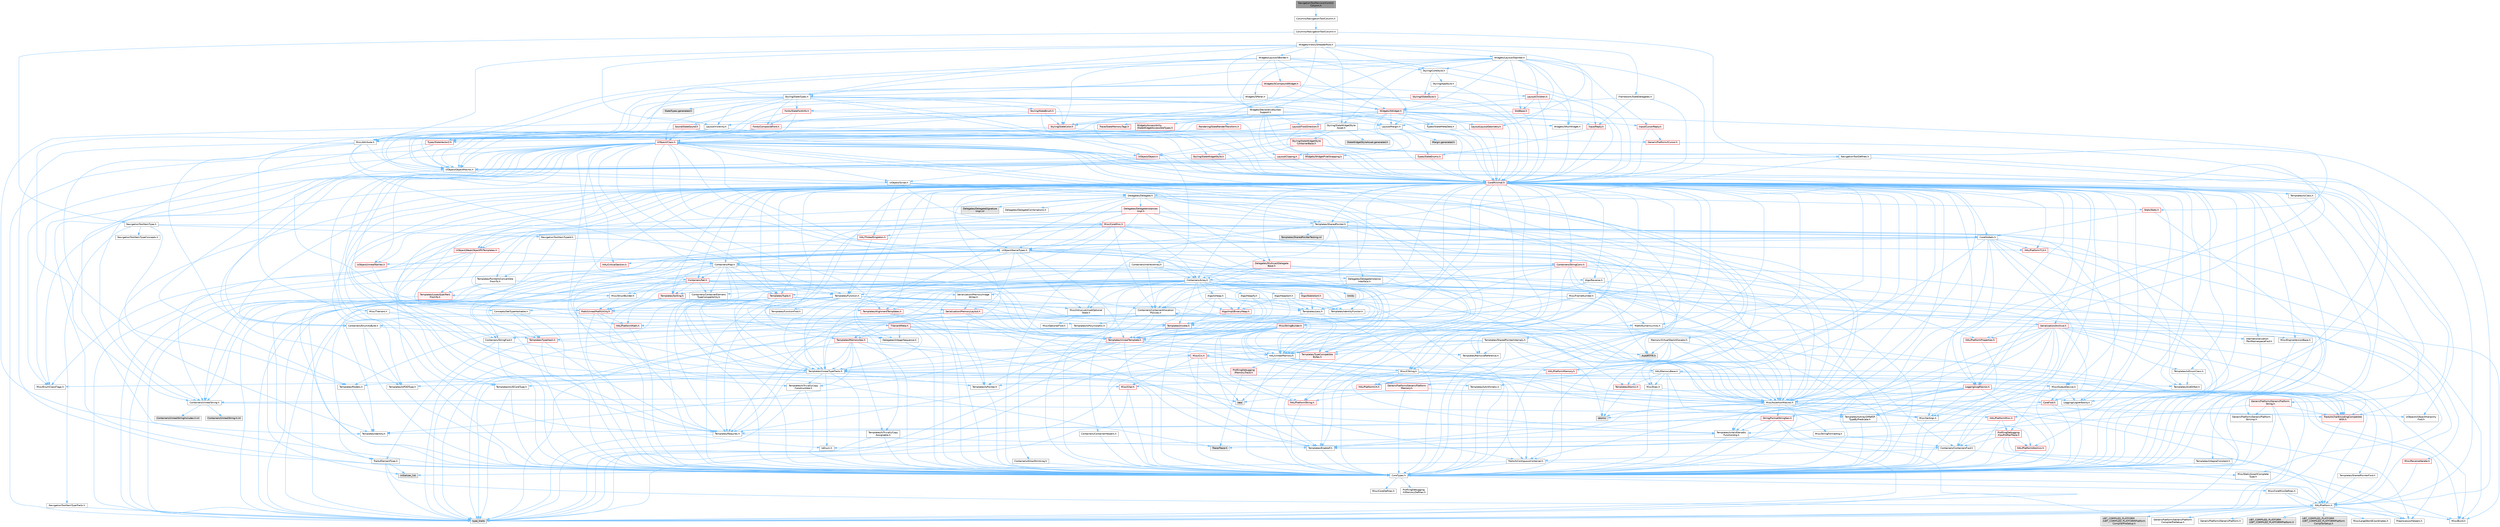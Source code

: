 digraph "NavigationToolRevisionControlColumn.h"
{
 // INTERACTIVE_SVG=YES
 // LATEX_PDF_SIZE
  bgcolor="transparent";
  edge [fontname=Helvetica,fontsize=10,labelfontname=Helvetica,labelfontsize=10];
  node [fontname=Helvetica,fontsize=10,shape=box,height=0.2,width=0.4];
  Node1 [id="Node000001",label="NavigationToolRevisionControl\lColumn.h",height=0.2,width=0.4,color="gray40", fillcolor="grey60", style="filled", fontcolor="black",tooltip=" "];
  Node1 -> Node2 [id="edge1_Node000001_Node000002",color="steelblue1",style="solid",tooltip=" "];
  Node2 [id="Node000002",label="Columns/NavigationToolColumn.h",height=0.2,width=0.4,color="grey40", fillcolor="white", style="filled",URL="$d5/d86/NavigationToolColumn_8h.html",tooltip=" "];
  Node2 -> Node3 [id="edge2_Node000002_Node000003",color="steelblue1",style="solid",tooltip=" "];
  Node3 [id="Node000003",label="Columns/INavigationToolColumn.h",height=0.2,width=0.4,color="grey40", fillcolor="white", style="filled",URL="$d4/da3/INavigationToolColumn_8h.html",tooltip=" "];
  Node3 -> Node4 [id="edge3_Node000003_Node000004",color="steelblue1",style="solid",tooltip=" "];
  Node4 [id="Node000004",label="NavigationToolDefines.h",height=0.2,width=0.4,color="grey40", fillcolor="white", style="filled",URL="$d1/d31/NavigationToolDefines_8h.html",tooltip=" "];
  Node4 -> Node5 [id="edge4_Node000004_Node000005",color="steelblue1",style="solid",tooltip=" "];
  Node5 [id="Node000005",label="Containers/ContainersFwd.h",height=0.2,width=0.4,color="grey40", fillcolor="white", style="filled",URL="$d4/d0a/ContainersFwd_8h.html",tooltip=" "];
  Node5 -> Node6 [id="edge5_Node000005_Node000006",color="steelblue1",style="solid",tooltip=" "];
  Node6 [id="Node000006",label="HAL/Platform.h",height=0.2,width=0.4,color="grey40", fillcolor="white", style="filled",URL="$d9/dd0/Platform_8h.html",tooltip=" "];
  Node6 -> Node7 [id="edge6_Node000006_Node000007",color="steelblue1",style="solid",tooltip=" "];
  Node7 [id="Node000007",label="Misc/Build.h",height=0.2,width=0.4,color="grey40", fillcolor="white", style="filled",URL="$d3/dbb/Build_8h.html",tooltip=" "];
  Node6 -> Node8 [id="edge7_Node000006_Node000008",color="steelblue1",style="solid",tooltip=" "];
  Node8 [id="Node000008",label="Misc/LargeWorldCoordinates.h",height=0.2,width=0.4,color="grey40", fillcolor="white", style="filled",URL="$d2/dcb/LargeWorldCoordinates_8h.html",tooltip=" "];
  Node6 -> Node9 [id="edge8_Node000006_Node000009",color="steelblue1",style="solid",tooltip=" "];
  Node9 [id="Node000009",label="type_traits",height=0.2,width=0.4,color="grey60", fillcolor="#E0E0E0", style="filled",tooltip=" "];
  Node6 -> Node10 [id="edge9_Node000006_Node000010",color="steelblue1",style="solid",tooltip=" "];
  Node10 [id="Node000010",label="PreprocessorHelpers.h",height=0.2,width=0.4,color="grey40", fillcolor="white", style="filled",URL="$db/ddb/PreprocessorHelpers_8h.html",tooltip=" "];
  Node6 -> Node11 [id="edge10_Node000006_Node000011",color="steelblue1",style="solid",tooltip=" "];
  Node11 [id="Node000011",label="UBT_COMPILED_PLATFORM\l/UBT_COMPILED_PLATFORMPlatform\lCompilerPreSetup.h",height=0.2,width=0.4,color="grey60", fillcolor="#E0E0E0", style="filled",tooltip=" "];
  Node6 -> Node12 [id="edge11_Node000006_Node000012",color="steelblue1",style="solid",tooltip=" "];
  Node12 [id="Node000012",label="GenericPlatform/GenericPlatform\lCompilerPreSetup.h",height=0.2,width=0.4,color="grey40", fillcolor="white", style="filled",URL="$d9/dc8/GenericPlatformCompilerPreSetup_8h.html",tooltip=" "];
  Node6 -> Node13 [id="edge12_Node000006_Node000013",color="steelblue1",style="solid",tooltip=" "];
  Node13 [id="Node000013",label="GenericPlatform/GenericPlatform.h",height=0.2,width=0.4,color="grey40", fillcolor="white", style="filled",URL="$d6/d84/GenericPlatform_8h.html",tooltip=" "];
  Node6 -> Node14 [id="edge13_Node000006_Node000014",color="steelblue1",style="solid",tooltip=" "];
  Node14 [id="Node000014",label="UBT_COMPILED_PLATFORM\l/UBT_COMPILED_PLATFORMPlatform.h",height=0.2,width=0.4,color="grey60", fillcolor="#E0E0E0", style="filled",tooltip=" "];
  Node6 -> Node15 [id="edge14_Node000006_Node000015",color="steelblue1",style="solid",tooltip=" "];
  Node15 [id="Node000015",label="UBT_COMPILED_PLATFORM\l/UBT_COMPILED_PLATFORMPlatform\lCompilerSetup.h",height=0.2,width=0.4,color="grey60", fillcolor="#E0E0E0", style="filled",tooltip=" "];
  Node5 -> Node16 [id="edge15_Node000005_Node000016",color="steelblue1",style="solid",tooltip=" "];
  Node16 [id="Node000016",label="CoreTypes.h",height=0.2,width=0.4,color="grey40", fillcolor="white", style="filled",URL="$dc/dec/CoreTypes_8h.html",tooltip=" "];
  Node16 -> Node6 [id="edge16_Node000016_Node000006",color="steelblue1",style="solid",tooltip=" "];
  Node16 -> Node17 [id="edge17_Node000016_Node000017",color="steelblue1",style="solid",tooltip=" "];
  Node17 [id="Node000017",label="ProfilingDebugging\l/UMemoryDefines.h",height=0.2,width=0.4,color="grey40", fillcolor="white", style="filled",URL="$d2/da2/UMemoryDefines_8h.html",tooltip=" "];
  Node16 -> Node18 [id="edge18_Node000016_Node000018",color="steelblue1",style="solid",tooltip=" "];
  Node18 [id="Node000018",label="Misc/CoreMiscDefines.h",height=0.2,width=0.4,color="grey40", fillcolor="white", style="filled",URL="$da/d38/CoreMiscDefines_8h.html",tooltip=" "];
  Node18 -> Node6 [id="edge19_Node000018_Node000006",color="steelblue1",style="solid",tooltip=" "];
  Node18 -> Node10 [id="edge20_Node000018_Node000010",color="steelblue1",style="solid",tooltip=" "];
  Node16 -> Node19 [id="edge21_Node000016_Node000019",color="steelblue1",style="solid",tooltip=" "];
  Node19 [id="Node000019",label="Misc/CoreDefines.h",height=0.2,width=0.4,color="grey40", fillcolor="white", style="filled",URL="$d3/dd2/CoreDefines_8h.html",tooltip=" "];
  Node5 -> Node20 [id="edge22_Node000005_Node000020",color="steelblue1",style="solid",tooltip=" "];
  Node20 [id="Node000020",label="Traits/IsContiguousContainer.h",height=0.2,width=0.4,color="grey40", fillcolor="white", style="filled",URL="$d5/d3c/IsContiguousContainer_8h.html",tooltip=" "];
  Node20 -> Node16 [id="edge23_Node000020_Node000016",color="steelblue1",style="solid",tooltip=" "];
  Node20 -> Node21 [id="edge24_Node000020_Node000021",color="steelblue1",style="solid",tooltip=" "];
  Node21 [id="Node000021",label="Misc/StaticAssertComplete\lType.h",height=0.2,width=0.4,color="grey40", fillcolor="white", style="filled",URL="$d5/d4e/StaticAssertCompleteType_8h.html",tooltip=" "];
  Node20 -> Node22 [id="edge25_Node000020_Node000022",color="steelblue1",style="solid",tooltip=" "];
  Node22 [id="Node000022",label="initializer_list",height=0.2,width=0.4,color="grey60", fillcolor="#E0E0E0", style="filled",tooltip=" "];
  Node4 -> Node23 [id="edge26_Node000004_Node000023",color="steelblue1",style="solid",tooltip=" "];
  Node23 [id="Node000023",label="Templates/SharedPointer.h",height=0.2,width=0.4,color="grey40", fillcolor="white", style="filled",URL="$d2/d17/SharedPointer_8h.html",tooltip=" "];
  Node23 -> Node16 [id="edge27_Node000023_Node000016",color="steelblue1",style="solid",tooltip=" "];
  Node23 -> Node24 [id="edge28_Node000023_Node000024",color="steelblue1",style="solid",tooltip=" "];
  Node24 [id="Node000024",label="Misc/IntrusiveUnsetOptional\lState.h",height=0.2,width=0.4,color="grey40", fillcolor="white", style="filled",URL="$d2/d0a/IntrusiveUnsetOptionalState_8h.html",tooltip=" "];
  Node24 -> Node25 [id="edge29_Node000024_Node000025",color="steelblue1",style="solid",tooltip=" "];
  Node25 [id="Node000025",label="Misc/OptionalFwd.h",height=0.2,width=0.4,color="grey40", fillcolor="white", style="filled",URL="$dc/d50/OptionalFwd_8h.html",tooltip=" "];
  Node23 -> Node26 [id="edge30_Node000023_Node000026",color="steelblue1",style="solid",tooltip=" "];
  Node26 [id="Node000026",label="Templates/PointerIsConvertible\lFromTo.h",height=0.2,width=0.4,color="grey40", fillcolor="white", style="filled",URL="$d6/d65/PointerIsConvertibleFromTo_8h.html",tooltip=" "];
  Node26 -> Node16 [id="edge31_Node000026_Node000016",color="steelblue1",style="solid",tooltip=" "];
  Node26 -> Node21 [id="edge32_Node000026_Node000021",color="steelblue1",style="solid",tooltip=" "];
  Node26 -> Node27 [id="edge33_Node000026_Node000027",color="steelblue1",style="solid",tooltip=" "];
  Node27 [id="Node000027",label="Templates/LosesQualifiers\lFromTo.h",height=0.2,width=0.4,color="red", fillcolor="#FFF0F0", style="filled",URL="$d2/db3/LosesQualifiersFromTo_8h.html",tooltip=" "];
  Node27 -> Node9 [id="edge34_Node000027_Node000009",color="steelblue1",style="solid",tooltip=" "];
  Node26 -> Node9 [id="edge35_Node000026_Node000009",color="steelblue1",style="solid",tooltip=" "];
  Node23 -> Node29 [id="edge36_Node000023_Node000029",color="steelblue1",style="solid",tooltip=" "];
  Node29 [id="Node000029",label="Misc/AssertionMacros.h",height=0.2,width=0.4,color="grey40", fillcolor="white", style="filled",URL="$d0/dfa/AssertionMacros_8h.html",tooltip=" "];
  Node29 -> Node16 [id="edge37_Node000029_Node000016",color="steelblue1",style="solid",tooltip=" "];
  Node29 -> Node6 [id="edge38_Node000029_Node000006",color="steelblue1",style="solid",tooltip=" "];
  Node29 -> Node30 [id="edge39_Node000029_Node000030",color="steelblue1",style="solid",tooltip=" "];
  Node30 [id="Node000030",label="HAL/PlatformMisc.h",height=0.2,width=0.4,color="red", fillcolor="#FFF0F0", style="filled",URL="$d0/df5/PlatformMisc_8h.html",tooltip=" "];
  Node30 -> Node16 [id="edge40_Node000030_Node000016",color="steelblue1",style="solid",tooltip=" "];
  Node30 -> Node54 [id="edge41_Node000030_Node000054",color="steelblue1",style="solid",tooltip=" "];
  Node54 [id="Node000054",label="ProfilingDebugging\l/CpuProfilerTrace.h",height=0.2,width=0.4,color="red", fillcolor="#FFF0F0", style="filled",URL="$da/dcb/CpuProfilerTrace_8h.html",tooltip=" "];
  Node54 -> Node16 [id="edge42_Node000054_Node000016",color="steelblue1",style="solid",tooltip=" "];
  Node54 -> Node5 [id="edge43_Node000054_Node000005",color="steelblue1",style="solid",tooltip=" "];
  Node54 -> Node55 [id="edge44_Node000054_Node000055",color="steelblue1",style="solid",tooltip=" "];
  Node55 [id="Node000055",label="HAL/PlatformAtomics.h",height=0.2,width=0.4,color="red", fillcolor="#FFF0F0", style="filled",URL="$d3/d36/PlatformAtomics_8h.html",tooltip=" "];
  Node55 -> Node16 [id="edge45_Node000055_Node000016",color="steelblue1",style="solid",tooltip=" "];
  Node54 -> Node10 [id="edge46_Node000054_Node000010",color="steelblue1",style="solid",tooltip=" "];
  Node54 -> Node7 [id="edge47_Node000054_Node000007",color="steelblue1",style="solid",tooltip=" "];
  Node54 -> Node61 [id="edge48_Node000054_Node000061",color="steelblue1",style="solid",tooltip=" "];
  Node61 [id="Node000061",label="Trace/Trace.h",height=0.2,width=0.4,color="grey60", fillcolor="#E0E0E0", style="filled",tooltip=" "];
  Node29 -> Node10 [id="edge49_Node000029_Node000010",color="steelblue1",style="solid",tooltip=" "];
  Node29 -> Node62 [id="edge50_Node000029_Node000062",color="steelblue1",style="solid",tooltip=" "];
  Node62 [id="Node000062",label="Templates/EnableIf.h",height=0.2,width=0.4,color="grey40", fillcolor="white", style="filled",URL="$d7/d60/EnableIf_8h.html",tooltip=" "];
  Node62 -> Node16 [id="edge51_Node000062_Node000016",color="steelblue1",style="solid",tooltip=" "];
  Node29 -> Node63 [id="edge52_Node000029_Node000063",color="steelblue1",style="solid",tooltip=" "];
  Node63 [id="Node000063",label="Templates/IsArrayOrRefOf\lTypeByPredicate.h",height=0.2,width=0.4,color="grey40", fillcolor="white", style="filled",URL="$d6/da1/IsArrayOrRefOfTypeByPredicate_8h.html",tooltip=" "];
  Node63 -> Node16 [id="edge53_Node000063_Node000016",color="steelblue1",style="solid",tooltip=" "];
  Node29 -> Node64 [id="edge54_Node000029_Node000064",color="steelblue1",style="solid",tooltip=" "];
  Node64 [id="Node000064",label="Templates/IsValidVariadic\lFunctionArg.h",height=0.2,width=0.4,color="grey40", fillcolor="white", style="filled",URL="$d0/dc8/IsValidVariadicFunctionArg_8h.html",tooltip=" "];
  Node64 -> Node16 [id="edge55_Node000064_Node000016",color="steelblue1",style="solid",tooltip=" "];
  Node64 -> Node65 [id="edge56_Node000064_Node000065",color="steelblue1",style="solid",tooltip=" "];
  Node65 [id="Node000065",label="IsEnum.h",height=0.2,width=0.4,color="grey40", fillcolor="white", style="filled",URL="$d4/de5/IsEnum_8h.html",tooltip=" "];
  Node64 -> Node9 [id="edge57_Node000064_Node000009",color="steelblue1",style="solid",tooltip=" "];
  Node29 -> Node66 [id="edge58_Node000029_Node000066",color="steelblue1",style="solid",tooltip=" "];
  Node66 [id="Node000066",label="Traits/IsCharEncodingCompatible\lWith.h",height=0.2,width=0.4,color="red", fillcolor="#FFF0F0", style="filled",URL="$df/dd1/IsCharEncodingCompatibleWith_8h.html",tooltip=" "];
  Node66 -> Node9 [id="edge59_Node000066_Node000009",color="steelblue1",style="solid",tooltip=" "];
  Node29 -> Node68 [id="edge60_Node000029_Node000068",color="steelblue1",style="solid",tooltip=" "];
  Node68 [id="Node000068",label="Misc/VarArgs.h",height=0.2,width=0.4,color="grey40", fillcolor="white", style="filled",URL="$d5/d6f/VarArgs_8h.html",tooltip=" "];
  Node68 -> Node16 [id="edge61_Node000068_Node000016",color="steelblue1",style="solid",tooltip=" "];
  Node29 -> Node69 [id="edge62_Node000029_Node000069",color="steelblue1",style="solid",tooltip=" "];
  Node69 [id="Node000069",label="String/FormatStringSan.h",height=0.2,width=0.4,color="red", fillcolor="#FFF0F0", style="filled",URL="$d3/d8b/FormatStringSan_8h.html",tooltip=" "];
  Node69 -> Node9 [id="edge63_Node000069_Node000009",color="steelblue1",style="solid",tooltip=" "];
  Node69 -> Node16 [id="edge64_Node000069_Node000016",color="steelblue1",style="solid",tooltip=" "];
  Node69 -> Node70 [id="edge65_Node000069_Node000070",color="steelblue1",style="solid",tooltip=" "];
  Node70 [id="Node000070",label="Templates/Requires.h",height=0.2,width=0.4,color="grey40", fillcolor="white", style="filled",URL="$dc/d96/Requires_8h.html",tooltip=" "];
  Node70 -> Node62 [id="edge66_Node000070_Node000062",color="steelblue1",style="solid",tooltip=" "];
  Node70 -> Node9 [id="edge67_Node000070_Node000009",color="steelblue1",style="solid",tooltip=" "];
  Node69 -> Node71 [id="edge68_Node000069_Node000071",color="steelblue1",style="solid",tooltip=" "];
  Node71 [id="Node000071",label="Templates/Identity.h",height=0.2,width=0.4,color="grey40", fillcolor="white", style="filled",URL="$d0/dd5/Identity_8h.html",tooltip=" "];
  Node69 -> Node64 [id="edge69_Node000069_Node000064",color="steelblue1",style="solid",tooltip=" "];
  Node69 -> Node5 [id="edge70_Node000069_Node000005",color="steelblue1",style="solid",tooltip=" "];
  Node29 -> Node75 [id="edge71_Node000029_Node000075",color="steelblue1",style="solid",tooltip=" "];
  Node75 [id="Node000075",label="atomic",height=0.2,width=0.4,color="grey60", fillcolor="#E0E0E0", style="filled",tooltip=" "];
  Node23 -> Node76 [id="edge72_Node000023_Node000076",color="steelblue1",style="solid",tooltip=" "];
  Node76 [id="Node000076",label="HAL/UnrealMemory.h",height=0.2,width=0.4,color="grey40", fillcolor="white", style="filled",URL="$d9/d96/UnrealMemory_8h.html",tooltip=" "];
  Node76 -> Node16 [id="edge73_Node000076_Node000016",color="steelblue1",style="solid",tooltip=" "];
  Node76 -> Node77 [id="edge74_Node000076_Node000077",color="steelblue1",style="solid",tooltip=" "];
  Node77 [id="Node000077",label="GenericPlatform/GenericPlatform\lMemory.h",height=0.2,width=0.4,color="red", fillcolor="#FFF0F0", style="filled",URL="$dd/d22/GenericPlatformMemory_8h.html",tooltip=" "];
  Node77 -> Node34 [id="edge75_Node000077_Node000034",color="steelblue1",style="solid",tooltip=" "];
  Node34 [id="Node000034",label="CoreFwd.h",height=0.2,width=0.4,color="red", fillcolor="#FFF0F0", style="filled",URL="$d1/d1e/CoreFwd_8h.html",tooltip=" "];
  Node34 -> Node16 [id="edge76_Node000034_Node000016",color="steelblue1",style="solid",tooltip=" "];
  Node34 -> Node5 [id="edge77_Node000034_Node000005",color="steelblue1",style="solid",tooltip=" "];
  Node34 -> Node36 [id="edge78_Node000034_Node000036",color="steelblue1",style="solid",tooltip=" "];
  Node36 [id="Node000036",label="UObject/UObjectHierarchy\lFwd.h",height=0.2,width=0.4,color="grey40", fillcolor="white", style="filled",URL="$d3/d13/UObjectHierarchyFwd_8h.html",tooltip=" "];
  Node77 -> Node16 [id="edge79_Node000077_Node000016",color="steelblue1",style="solid",tooltip=" "];
  Node77 -> Node78 [id="edge80_Node000077_Node000078",color="steelblue1",style="solid",tooltip=" "];
  Node78 [id="Node000078",label="HAL/PlatformString.h",height=0.2,width=0.4,color="red", fillcolor="#FFF0F0", style="filled",URL="$db/db5/PlatformString_8h.html",tooltip=" "];
  Node78 -> Node16 [id="edge81_Node000078_Node000016",color="steelblue1",style="solid",tooltip=" "];
  Node76 -> Node80 [id="edge82_Node000076_Node000080",color="steelblue1",style="solid",tooltip=" "];
  Node80 [id="Node000080",label="HAL/MemoryBase.h",height=0.2,width=0.4,color="grey40", fillcolor="white", style="filled",URL="$d6/d9f/MemoryBase_8h.html",tooltip=" "];
  Node80 -> Node16 [id="edge83_Node000080_Node000016",color="steelblue1",style="solid",tooltip=" "];
  Node80 -> Node55 [id="edge84_Node000080_Node000055",color="steelblue1",style="solid",tooltip=" "];
  Node80 -> Node38 [id="edge85_Node000080_Node000038",color="steelblue1",style="solid",tooltip=" "];
  Node38 [id="Node000038",label="HAL/PlatformCrt.h",height=0.2,width=0.4,color="red", fillcolor="#FFF0F0", style="filled",URL="$d8/d75/PlatformCrt_8h.html",tooltip=" "];
  Node38 -> Node39 [id="edge86_Node000038_Node000039",color="steelblue1",style="solid",tooltip=" "];
  Node39 [id="Node000039",label="new",height=0.2,width=0.4,color="grey60", fillcolor="#E0E0E0", style="filled",tooltip=" "];
  Node80 -> Node81 [id="edge87_Node000080_Node000081",color="steelblue1",style="solid",tooltip=" "];
  Node81 [id="Node000081",label="Misc/Exec.h",height=0.2,width=0.4,color="grey40", fillcolor="white", style="filled",URL="$de/ddb/Exec_8h.html",tooltip=" "];
  Node81 -> Node16 [id="edge88_Node000081_Node000016",color="steelblue1",style="solid",tooltip=" "];
  Node81 -> Node29 [id="edge89_Node000081_Node000029",color="steelblue1",style="solid",tooltip=" "];
  Node80 -> Node82 [id="edge90_Node000080_Node000082",color="steelblue1",style="solid",tooltip=" "];
  Node82 [id="Node000082",label="Misc/OutputDevice.h",height=0.2,width=0.4,color="grey40", fillcolor="white", style="filled",URL="$d7/d32/OutputDevice_8h.html",tooltip=" "];
  Node82 -> Node34 [id="edge91_Node000082_Node000034",color="steelblue1",style="solid",tooltip=" "];
  Node82 -> Node16 [id="edge92_Node000082_Node000016",color="steelblue1",style="solid",tooltip=" "];
  Node82 -> Node83 [id="edge93_Node000082_Node000083",color="steelblue1",style="solid",tooltip=" "];
  Node83 [id="Node000083",label="Logging/LogVerbosity.h",height=0.2,width=0.4,color="grey40", fillcolor="white", style="filled",URL="$d2/d8f/LogVerbosity_8h.html",tooltip=" "];
  Node83 -> Node16 [id="edge94_Node000083_Node000016",color="steelblue1",style="solid",tooltip=" "];
  Node82 -> Node68 [id="edge95_Node000082_Node000068",color="steelblue1",style="solid",tooltip=" "];
  Node82 -> Node63 [id="edge96_Node000082_Node000063",color="steelblue1",style="solid",tooltip=" "];
  Node82 -> Node64 [id="edge97_Node000082_Node000064",color="steelblue1",style="solid",tooltip=" "];
  Node82 -> Node66 [id="edge98_Node000082_Node000066",color="steelblue1",style="solid",tooltip=" "];
  Node80 -> Node84 [id="edge99_Node000080_Node000084",color="steelblue1",style="solid",tooltip=" "];
  Node84 [id="Node000084",label="Templates/Atomic.h",height=0.2,width=0.4,color="red", fillcolor="#FFF0F0", style="filled",URL="$d3/d91/Atomic_8h.html",tooltip=" "];
  Node84 -> Node75 [id="edge100_Node000084_Node000075",color="steelblue1",style="solid",tooltip=" "];
  Node76 -> Node93 [id="edge101_Node000076_Node000093",color="steelblue1",style="solid",tooltip=" "];
  Node93 [id="Node000093",label="HAL/PlatformMemory.h",height=0.2,width=0.4,color="red", fillcolor="#FFF0F0", style="filled",URL="$de/d68/PlatformMemory_8h.html",tooltip=" "];
  Node93 -> Node16 [id="edge102_Node000093_Node000016",color="steelblue1",style="solid",tooltip=" "];
  Node93 -> Node77 [id="edge103_Node000093_Node000077",color="steelblue1",style="solid",tooltip=" "];
  Node76 -> Node95 [id="edge104_Node000076_Node000095",color="steelblue1",style="solid",tooltip=" "];
  Node95 [id="Node000095",label="ProfilingDebugging\l/MemoryTrace.h",height=0.2,width=0.4,color="red", fillcolor="#FFF0F0", style="filled",URL="$da/dd7/MemoryTrace_8h.html",tooltip=" "];
  Node95 -> Node6 [id="edge105_Node000095_Node000006",color="steelblue1",style="solid",tooltip=" "];
  Node95 -> Node50 [id="edge106_Node000095_Node000050",color="steelblue1",style="solid",tooltip=" "];
  Node50 [id="Node000050",label="Misc/EnumClassFlags.h",height=0.2,width=0.4,color="grey40", fillcolor="white", style="filled",URL="$d8/de7/EnumClassFlags_8h.html",tooltip=" "];
  Node95 -> Node61 [id="edge107_Node000095_Node000061",color="steelblue1",style="solid",tooltip=" "];
  Node76 -> Node96 [id="edge108_Node000076_Node000096",color="steelblue1",style="solid",tooltip=" "];
  Node96 [id="Node000096",label="Templates/IsPointer.h",height=0.2,width=0.4,color="grey40", fillcolor="white", style="filled",URL="$d7/d05/IsPointer_8h.html",tooltip=" "];
  Node96 -> Node16 [id="edge109_Node000096_Node000016",color="steelblue1",style="solid",tooltip=" "];
  Node23 -> Node97 [id="edge110_Node000023_Node000097",color="steelblue1",style="solid",tooltip=" "];
  Node97 [id="Node000097",label="Containers/Array.h",height=0.2,width=0.4,color="grey40", fillcolor="white", style="filled",URL="$df/dd0/Array_8h.html",tooltip=" "];
  Node97 -> Node16 [id="edge111_Node000097_Node000016",color="steelblue1",style="solid",tooltip=" "];
  Node97 -> Node29 [id="edge112_Node000097_Node000029",color="steelblue1",style="solid",tooltip=" "];
  Node97 -> Node24 [id="edge113_Node000097_Node000024",color="steelblue1",style="solid",tooltip=" "];
  Node97 -> Node98 [id="edge114_Node000097_Node000098",color="steelblue1",style="solid",tooltip=" "];
  Node98 [id="Node000098",label="Misc/ReverseIterate.h",height=0.2,width=0.4,color="red", fillcolor="#FFF0F0", style="filled",URL="$db/de3/ReverseIterate_8h.html",tooltip=" "];
  Node98 -> Node6 [id="edge115_Node000098_Node000006",color="steelblue1",style="solid",tooltip=" "];
  Node97 -> Node76 [id="edge116_Node000097_Node000076",color="steelblue1",style="solid",tooltip=" "];
  Node97 -> Node100 [id="edge117_Node000097_Node000100",color="steelblue1",style="solid",tooltip=" "];
  Node100 [id="Node000100",label="Templates/UnrealTypeTraits.h",height=0.2,width=0.4,color="grey40", fillcolor="white", style="filled",URL="$d2/d2d/UnrealTypeTraits_8h.html",tooltip=" "];
  Node100 -> Node16 [id="edge118_Node000100_Node000016",color="steelblue1",style="solid",tooltip=" "];
  Node100 -> Node96 [id="edge119_Node000100_Node000096",color="steelblue1",style="solid",tooltip=" "];
  Node100 -> Node29 [id="edge120_Node000100_Node000029",color="steelblue1",style="solid",tooltip=" "];
  Node100 -> Node89 [id="edge121_Node000100_Node000089",color="steelblue1",style="solid",tooltip=" "];
  Node89 [id="Node000089",label="Templates/AndOrNot.h",height=0.2,width=0.4,color="grey40", fillcolor="white", style="filled",URL="$db/d0a/AndOrNot_8h.html",tooltip=" "];
  Node89 -> Node16 [id="edge122_Node000089_Node000016",color="steelblue1",style="solid",tooltip=" "];
  Node100 -> Node62 [id="edge123_Node000100_Node000062",color="steelblue1",style="solid",tooltip=" "];
  Node100 -> Node101 [id="edge124_Node000100_Node000101",color="steelblue1",style="solid",tooltip=" "];
  Node101 [id="Node000101",label="Templates/IsArithmetic.h",height=0.2,width=0.4,color="grey40", fillcolor="white", style="filled",URL="$d2/d5d/IsArithmetic_8h.html",tooltip=" "];
  Node101 -> Node16 [id="edge125_Node000101_Node000016",color="steelblue1",style="solid",tooltip=" "];
  Node100 -> Node65 [id="edge126_Node000100_Node000065",color="steelblue1",style="solid",tooltip=" "];
  Node100 -> Node102 [id="edge127_Node000100_Node000102",color="steelblue1",style="solid",tooltip=" "];
  Node102 [id="Node000102",label="Templates/Models.h",height=0.2,width=0.4,color="grey40", fillcolor="white", style="filled",URL="$d3/d0c/Models_8h.html",tooltip=" "];
  Node102 -> Node71 [id="edge128_Node000102_Node000071",color="steelblue1",style="solid",tooltip=" "];
  Node100 -> Node103 [id="edge129_Node000100_Node000103",color="steelblue1",style="solid",tooltip=" "];
  Node103 [id="Node000103",label="Templates/IsPODType.h",height=0.2,width=0.4,color="grey40", fillcolor="white", style="filled",URL="$d7/db1/IsPODType_8h.html",tooltip=" "];
  Node103 -> Node16 [id="edge130_Node000103_Node000016",color="steelblue1",style="solid",tooltip=" "];
  Node100 -> Node104 [id="edge131_Node000100_Node000104",color="steelblue1",style="solid",tooltip=" "];
  Node104 [id="Node000104",label="Templates/IsUECoreType.h",height=0.2,width=0.4,color="grey40", fillcolor="white", style="filled",URL="$d1/db8/IsUECoreType_8h.html",tooltip=" "];
  Node104 -> Node16 [id="edge132_Node000104_Node000016",color="steelblue1",style="solid",tooltip=" "];
  Node104 -> Node9 [id="edge133_Node000104_Node000009",color="steelblue1",style="solid",tooltip=" "];
  Node100 -> Node90 [id="edge134_Node000100_Node000090",color="steelblue1",style="solid",tooltip=" "];
  Node90 [id="Node000090",label="Templates/IsTriviallyCopy\lConstructible.h",height=0.2,width=0.4,color="grey40", fillcolor="white", style="filled",URL="$d3/d78/IsTriviallyCopyConstructible_8h.html",tooltip=" "];
  Node90 -> Node16 [id="edge135_Node000090_Node000016",color="steelblue1",style="solid",tooltip=" "];
  Node90 -> Node9 [id="edge136_Node000090_Node000009",color="steelblue1",style="solid",tooltip=" "];
  Node97 -> Node105 [id="edge137_Node000097_Node000105",color="steelblue1",style="solid",tooltip=" "];
  Node105 [id="Node000105",label="Templates/UnrealTemplate.h",height=0.2,width=0.4,color="red", fillcolor="#FFF0F0", style="filled",URL="$d4/d24/UnrealTemplate_8h.html",tooltip=" "];
  Node105 -> Node16 [id="edge138_Node000105_Node000016",color="steelblue1",style="solid",tooltip=" "];
  Node105 -> Node96 [id="edge139_Node000105_Node000096",color="steelblue1",style="solid",tooltip=" "];
  Node105 -> Node76 [id="edge140_Node000105_Node000076",color="steelblue1",style="solid",tooltip=" "];
  Node105 -> Node100 [id="edge141_Node000105_Node000100",color="steelblue1",style="solid",tooltip=" "];
  Node105 -> Node107 [id="edge142_Node000105_Node000107",color="steelblue1",style="solid",tooltip=" "];
  Node107 [id="Node000107",label="Templates/RemoveReference.h",height=0.2,width=0.4,color="grey40", fillcolor="white", style="filled",URL="$da/dbe/RemoveReference_8h.html",tooltip=" "];
  Node107 -> Node16 [id="edge143_Node000107_Node000016",color="steelblue1",style="solid",tooltip=" "];
  Node105 -> Node70 [id="edge144_Node000105_Node000070",color="steelblue1",style="solid",tooltip=" "];
  Node105 -> Node108 [id="edge145_Node000105_Node000108",color="steelblue1",style="solid",tooltip=" "];
  Node108 [id="Node000108",label="Templates/TypeCompatible\lBytes.h",height=0.2,width=0.4,color="red", fillcolor="#FFF0F0", style="filled",URL="$df/d0a/TypeCompatibleBytes_8h.html",tooltip=" "];
  Node108 -> Node16 [id="edge146_Node000108_Node000016",color="steelblue1",style="solid",tooltip=" "];
  Node108 -> Node39 [id="edge147_Node000108_Node000039",color="steelblue1",style="solid",tooltip=" "];
  Node108 -> Node9 [id="edge148_Node000108_Node000009",color="steelblue1",style="solid",tooltip=" "];
  Node105 -> Node71 [id="edge149_Node000105_Node000071",color="steelblue1",style="solid",tooltip=" "];
  Node105 -> Node20 [id="edge150_Node000105_Node000020",color="steelblue1",style="solid",tooltip=" "];
  Node105 -> Node9 [id="edge151_Node000105_Node000009",color="steelblue1",style="solid",tooltip=" "];
  Node97 -> Node110 [id="edge152_Node000097_Node000110",color="steelblue1",style="solid",tooltip=" "];
  Node110 [id="Node000110",label="Containers/AllowShrinking.h",height=0.2,width=0.4,color="grey40", fillcolor="white", style="filled",URL="$d7/d1a/AllowShrinking_8h.html",tooltip=" "];
  Node110 -> Node16 [id="edge153_Node000110_Node000016",color="steelblue1",style="solid",tooltip=" "];
  Node97 -> Node111 [id="edge154_Node000097_Node000111",color="steelblue1",style="solid",tooltip=" "];
  Node111 [id="Node000111",label="Containers/ContainerAllocation\lPolicies.h",height=0.2,width=0.4,color="grey40", fillcolor="white", style="filled",URL="$d7/dff/ContainerAllocationPolicies_8h.html",tooltip=" "];
  Node111 -> Node16 [id="edge155_Node000111_Node000016",color="steelblue1",style="solid",tooltip=" "];
  Node111 -> Node112 [id="edge156_Node000111_Node000112",color="steelblue1",style="solid",tooltip=" "];
  Node112 [id="Node000112",label="Containers/ContainerHelpers.h",height=0.2,width=0.4,color="grey40", fillcolor="white", style="filled",URL="$d7/d33/ContainerHelpers_8h.html",tooltip=" "];
  Node112 -> Node16 [id="edge157_Node000112_Node000016",color="steelblue1",style="solid",tooltip=" "];
  Node111 -> Node111 [id="edge158_Node000111_Node000111",color="steelblue1",style="solid",tooltip=" "];
  Node111 -> Node113 [id="edge159_Node000111_Node000113",color="steelblue1",style="solid",tooltip=" "];
  Node113 [id="Node000113",label="HAL/PlatformMath.h",height=0.2,width=0.4,color="red", fillcolor="#FFF0F0", style="filled",URL="$dc/d53/PlatformMath_8h.html",tooltip=" "];
  Node113 -> Node16 [id="edge160_Node000113_Node000016",color="steelblue1",style="solid",tooltip=" "];
  Node111 -> Node76 [id="edge161_Node000111_Node000076",color="steelblue1",style="solid",tooltip=" "];
  Node111 -> Node48 [id="edge162_Node000111_Node000048",color="steelblue1",style="solid",tooltip=" "];
  Node48 [id="Node000048",label="Math/NumericLimits.h",height=0.2,width=0.4,color="grey40", fillcolor="white", style="filled",URL="$df/d1b/NumericLimits_8h.html",tooltip=" "];
  Node48 -> Node16 [id="edge163_Node000048_Node000016",color="steelblue1",style="solid",tooltip=" "];
  Node111 -> Node29 [id="edge164_Node000111_Node000029",color="steelblue1",style="solid",tooltip=" "];
  Node111 -> Node121 [id="edge165_Node000111_Node000121",color="steelblue1",style="solid",tooltip=" "];
  Node121 [id="Node000121",label="Templates/IsPolymorphic.h",height=0.2,width=0.4,color="grey40", fillcolor="white", style="filled",URL="$dc/d20/IsPolymorphic_8h.html",tooltip=" "];
  Node111 -> Node122 [id="edge166_Node000111_Node000122",color="steelblue1",style="solid",tooltip=" "];
  Node122 [id="Node000122",label="Templates/MemoryOps.h",height=0.2,width=0.4,color="red", fillcolor="#FFF0F0", style="filled",URL="$db/dea/MemoryOps_8h.html",tooltip=" "];
  Node122 -> Node16 [id="edge167_Node000122_Node000016",color="steelblue1",style="solid",tooltip=" "];
  Node122 -> Node76 [id="edge168_Node000122_Node000076",color="steelblue1",style="solid",tooltip=" "];
  Node122 -> Node91 [id="edge169_Node000122_Node000091",color="steelblue1",style="solid",tooltip=" "];
  Node91 [id="Node000091",label="Templates/IsTriviallyCopy\lAssignable.h",height=0.2,width=0.4,color="grey40", fillcolor="white", style="filled",URL="$d2/df2/IsTriviallyCopyAssignable_8h.html",tooltip=" "];
  Node91 -> Node16 [id="edge170_Node000091_Node000016",color="steelblue1",style="solid",tooltip=" "];
  Node91 -> Node9 [id="edge171_Node000091_Node000009",color="steelblue1",style="solid",tooltip=" "];
  Node122 -> Node90 [id="edge172_Node000122_Node000090",color="steelblue1",style="solid",tooltip=" "];
  Node122 -> Node70 [id="edge173_Node000122_Node000070",color="steelblue1",style="solid",tooltip=" "];
  Node122 -> Node100 [id="edge174_Node000122_Node000100",color="steelblue1",style="solid",tooltip=" "];
  Node122 -> Node39 [id="edge175_Node000122_Node000039",color="steelblue1",style="solid",tooltip=" "];
  Node122 -> Node9 [id="edge176_Node000122_Node000009",color="steelblue1",style="solid",tooltip=" "];
  Node111 -> Node108 [id="edge177_Node000111_Node000108",color="steelblue1",style="solid",tooltip=" "];
  Node111 -> Node9 [id="edge178_Node000111_Node000009",color="steelblue1",style="solid",tooltip=" "];
  Node97 -> Node123 [id="edge179_Node000097_Node000123",color="steelblue1",style="solid",tooltip=" "];
  Node123 [id="Node000123",label="Containers/ContainerElement\lTypeCompatibility.h",height=0.2,width=0.4,color="grey40", fillcolor="white", style="filled",URL="$df/ddf/ContainerElementTypeCompatibility_8h.html",tooltip=" "];
  Node123 -> Node16 [id="edge180_Node000123_Node000016",color="steelblue1",style="solid",tooltip=" "];
  Node123 -> Node100 [id="edge181_Node000123_Node000100",color="steelblue1",style="solid",tooltip=" "];
  Node97 -> Node124 [id="edge182_Node000097_Node000124",color="steelblue1",style="solid",tooltip=" "];
  Node124 [id="Node000124",label="Serialization/Archive.h",height=0.2,width=0.4,color="red", fillcolor="#FFF0F0", style="filled",URL="$d7/d3b/Archive_8h.html",tooltip=" "];
  Node124 -> Node34 [id="edge183_Node000124_Node000034",color="steelblue1",style="solid",tooltip=" "];
  Node124 -> Node16 [id="edge184_Node000124_Node000016",color="steelblue1",style="solid",tooltip=" "];
  Node124 -> Node125 [id="edge185_Node000124_Node000125",color="steelblue1",style="solid",tooltip=" "];
  Node125 [id="Node000125",label="HAL/PlatformProperties.h",height=0.2,width=0.4,color="red", fillcolor="#FFF0F0", style="filled",URL="$d9/db0/PlatformProperties_8h.html",tooltip=" "];
  Node125 -> Node16 [id="edge186_Node000125_Node000016",color="steelblue1",style="solid",tooltip=" "];
  Node124 -> Node128 [id="edge187_Node000124_Node000128",color="steelblue1",style="solid",tooltip=" "];
  Node128 [id="Node000128",label="Internationalization\l/TextNamespaceFwd.h",height=0.2,width=0.4,color="grey40", fillcolor="white", style="filled",URL="$d8/d97/TextNamespaceFwd_8h.html",tooltip=" "];
  Node128 -> Node16 [id="edge188_Node000128_Node000016",color="steelblue1",style="solid",tooltip=" "];
  Node124 -> Node29 [id="edge189_Node000124_Node000029",color="steelblue1",style="solid",tooltip=" "];
  Node124 -> Node7 [id="edge190_Node000124_Node000007",color="steelblue1",style="solid",tooltip=" "];
  Node124 -> Node129 [id="edge191_Node000124_Node000129",color="steelblue1",style="solid",tooltip=" "];
  Node129 [id="Node000129",label="Misc/EngineVersionBase.h",height=0.2,width=0.4,color="grey40", fillcolor="white", style="filled",URL="$d5/d2b/EngineVersionBase_8h.html",tooltip=" "];
  Node129 -> Node16 [id="edge192_Node000129_Node000016",color="steelblue1",style="solid",tooltip=" "];
  Node124 -> Node68 [id="edge193_Node000124_Node000068",color="steelblue1",style="solid",tooltip=" "];
  Node124 -> Node62 [id="edge194_Node000124_Node000062",color="steelblue1",style="solid",tooltip=" "];
  Node124 -> Node63 [id="edge195_Node000124_Node000063",color="steelblue1",style="solid",tooltip=" "];
  Node124 -> Node132 [id="edge196_Node000124_Node000132",color="steelblue1",style="solid",tooltip=" "];
  Node132 [id="Node000132",label="Templates/IsEnumClass.h",height=0.2,width=0.4,color="grey40", fillcolor="white", style="filled",URL="$d7/d15/IsEnumClass_8h.html",tooltip=" "];
  Node132 -> Node16 [id="edge197_Node000132_Node000016",color="steelblue1",style="solid",tooltip=" "];
  Node132 -> Node89 [id="edge198_Node000132_Node000089",color="steelblue1",style="solid",tooltip=" "];
  Node124 -> Node64 [id="edge199_Node000124_Node000064",color="steelblue1",style="solid",tooltip=" "];
  Node124 -> Node105 [id="edge200_Node000124_Node000105",color="steelblue1",style="solid",tooltip=" "];
  Node124 -> Node66 [id="edge201_Node000124_Node000066",color="steelblue1",style="solid",tooltip=" "];
  Node97 -> Node134 [id="edge202_Node000097_Node000134",color="steelblue1",style="solid",tooltip=" "];
  Node134 [id="Node000134",label="Serialization/MemoryImage\lWriter.h",height=0.2,width=0.4,color="grey40", fillcolor="white", style="filled",URL="$d0/d08/MemoryImageWriter_8h.html",tooltip=" "];
  Node134 -> Node16 [id="edge203_Node000134_Node000016",color="steelblue1",style="solid",tooltip=" "];
  Node134 -> Node135 [id="edge204_Node000134_Node000135",color="steelblue1",style="solid",tooltip=" "];
  Node135 [id="Node000135",label="Serialization/MemoryLayout.h",height=0.2,width=0.4,color="red", fillcolor="#FFF0F0", style="filled",URL="$d7/d66/MemoryLayout_8h.html",tooltip=" "];
  Node135 -> Node138 [id="edge205_Node000135_Node000138",color="steelblue1",style="solid",tooltip=" "];
  Node138 [id="Node000138",label="Containers/EnumAsByte.h",height=0.2,width=0.4,color="grey40", fillcolor="white", style="filled",URL="$d6/d9a/EnumAsByte_8h.html",tooltip=" "];
  Node138 -> Node16 [id="edge206_Node000138_Node000016",color="steelblue1",style="solid",tooltip=" "];
  Node138 -> Node103 [id="edge207_Node000138_Node000103",color="steelblue1",style="solid",tooltip=" "];
  Node138 -> Node139 [id="edge208_Node000138_Node000139",color="steelblue1",style="solid",tooltip=" "];
  Node139 [id="Node000139",label="Templates/TypeHash.h",height=0.2,width=0.4,color="red", fillcolor="#FFF0F0", style="filled",URL="$d1/d62/TypeHash_8h.html",tooltip=" "];
  Node139 -> Node16 [id="edge209_Node000139_Node000016",color="steelblue1",style="solid",tooltip=" "];
  Node139 -> Node70 [id="edge210_Node000139_Node000070",color="steelblue1",style="solid",tooltip=" "];
  Node139 -> Node140 [id="edge211_Node000139_Node000140",color="steelblue1",style="solid",tooltip=" "];
  Node140 [id="Node000140",label="Misc/Crc.h",height=0.2,width=0.4,color="red", fillcolor="#FFF0F0", style="filled",URL="$d4/dd2/Crc_8h.html",tooltip=" "];
  Node140 -> Node16 [id="edge212_Node000140_Node000016",color="steelblue1",style="solid",tooltip=" "];
  Node140 -> Node78 [id="edge213_Node000140_Node000078",color="steelblue1",style="solid",tooltip=" "];
  Node140 -> Node29 [id="edge214_Node000140_Node000029",color="steelblue1",style="solid",tooltip=" "];
  Node140 -> Node141 [id="edge215_Node000140_Node000141",color="steelblue1",style="solid",tooltip=" "];
  Node141 [id="Node000141",label="Misc/CString.h",height=0.2,width=0.4,color="grey40", fillcolor="white", style="filled",URL="$d2/d49/CString_8h.html",tooltip=" "];
  Node141 -> Node16 [id="edge216_Node000141_Node000016",color="steelblue1",style="solid",tooltip=" "];
  Node141 -> Node38 [id="edge217_Node000141_Node000038",color="steelblue1",style="solid",tooltip=" "];
  Node141 -> Node78 [id="edge218_Node000141_Node000078",color="steelblue1",style="solid",tooltip=" "];
  Node141 -> Node29 [id="edge219_Node000141_Node000029",color="steelblue1",style="solid",tooltip=" "];
  Node141 -> Node142 [id="edge220_Node000141_Node000142",color="steelblue1",style="solid",tooltip=" "];
  Node142 [id="Node000142",label="Misc/Char.h",height=0.2,width=0.4,color="red", fillcolor="#FFF0F0", style="filled",URL="$d0/d58/Char_8h.html",tooltip=" "];
  Node142 -> Node16 [id="edge221_Node000142_Node000016",color="steelblue1",style="solid",tooltip=" "];
  Node142 -> Node9 [id="edge222_Node000142_Node000009",color="steelblue1",style="solid",tooltip=" "];
  Node141 -> Node68 [id="edge223_Node000141_Node000068",color="steelblue1",style="solid",tooltip=" "];
  Node141 -> Node63 [id="edge224_Node000141_Node000063",color="steelblue1",style="solid",tooltip=" "];
  Node141 -> Node64 [id="edge225_Node000141_Node000064",color="steelblue1",style="solid",tooltip=" "];
  Node141 -> Node66 [id="edge226_Node000141_Node000066",color="steelblue1",style="solid",tooltip=" "];
  Node140 -> Node142 [id="edge227_Node000140_Node000142",color="steelblue1",style="solid",tooltip=" "];
  Node140 -> Node100 [id="edge228_Node000140_Node000100",color="steelblue1",style="solid",tooltip=" "];
  Node139 -> Node9 [id="edge229_Node000139_Node000009",color="steelblue1",style="solid",tooltip=" "];
  Node135 -> Node32 [id="edge230_Node000135_Node000032",color="steelblue1",style="solid",tooltip=" "];
  Node32 [id="Node000032",label="Containers/StringFwd.h",height=0.2,width=0.4,color="grey40", fillcolor="white", style="filled",URL="$df/d37/StringFwd_8h.html",tooltip=" "];
  Node32 -> Node16 [id="edge231_Node000032_Node000016",color="steelblue1",style="solid",tooltip=" "];
  Node32 -> Node33 [id="edge232_Node000032_Node000033",color="steelblue1",style="solid",tooltip=" "];
  Node33 [id="Node000033",label="Traits/ElementType.h",height=0.2,width=0.4,color="grey40", fillcolor="white", style="filled",URL="$d5/d4f/ElementType_8h.html",tooltip=" "];
  Node33 -> Node6 [id="edge233_Node000033_Node000006",color="steelblue1",style="solid",tooltip=" "];
  Node33 -> Node22 [id="edge234_Node000033_Node000022",color="steelblue1",style="solid",tooltip=" "];
  Node33 -> Node9 [id="edge235_Node000033_Node000009",color="steelblue1",style="solid",tooltip=" "];
  Node32 -> Node20 [id="edge236_Node000032_Node000020",color="steelblue1",style="solid",tooltip=" "];
  Node135 -> Node76 [id="edge237_Node000135_Node000076",color="steelblue1",style="solid",tooltip=" "];
  Node135 -> Node62 [id="edge238_Node000135_Node000062",color="steelblue1",style="solid",tooltip=" "];
  Node135 -> Node121 [id="edge239_Node000135_Node000121",color="steelblue1",style="solid",tooltip=" "];
  Node135 -> Node102 [id="edge240_Node000135_Node000102",color="steelblue1",style="solid",tooltip=" "];
  Node135 -> Node105 [id="edge241_Node000135_Node000105",color="steelblue1",style="solid",tooltip=" "];
  Node97 -> Node148 [id="edge242_Node000097_Node000148",color="steelblue1",style="solid",tooltip=" "];
  Node148 [id="Node000148",label="Algo/Heapify.h",height=0.2,width=0.4,color="grey40", fillcolor="white", style="filled",URL="$d0/d2a/Heapify_8h.html",tooltip=" "];
  Node148 -> Node149 [id="edge243_Node000148_Node000149",color="steelblue1",style="solid",tooltip=" "];
  Node149 [id="Node000149",label="Algo/Impl/BinaryHeap.h",height=0.2,width=0.4,color="red", fillcolor="#FFF0F0", style="filled",URL="$d7/da3/Algo_2Impl_2BinaryHeap_8h.html",tooltip=" "];
  Node149 -> Node150 [id="edge244_Node000149_Node000150",color="steelblue1",style="solid",tooltip=" "];
  Node150 [id="Node000150",label="Templates/Invoke.h",height=0.2,width=0.4,color="red", fillcolor="#FFF0F0", style="filled",URL="$d7/deb/Invoke_8h.html",tooltip=" "];
  Node150 -> Node16 [id="edge245_Node000150_Node000016",color="steelblue1",style="solid",tooltip=" "];
  Node150 -> Node105 [id="edge246_Node000150_Node000105",color="steelblue1",style="solid",tooltip=" "];
  Node150 -> Node9 [id="edge247_Node000150_Node000009",color="steelblue1",style="solid",tooltip=" "];
  Node149 -> Node9 [id="edge248_Node000149_Node000009",color="steelblue1",style="solid",tooltip=" "];
  Node148 -> Node154 [id="edge249_Node000148_Node000154",color="steelblue1",style="solid",tooltip=" "];
  Node154 [id="Node000154",label="Templates/IdentityFunctor.h",height=0.2,width=0.4,color="grey40", fillcolor="white", style="filled",URL="$d7/d2e/IdentityFunctor_8h.html",tooltip=" "];
  Node154 -> Node6 [id="edge250_Node000154_Node000006",color="steelblue1",style="solid",tooltip=" "];
  Node148 -> Node150 [id="edge251_Node000148_Node000150",color="steelblue1",style="solid",tooltip=" "];
  Node148 -> Node155 [id="edge252_Node000148_Node000155",color="steelblue1",style="solid",tooltip=" "];
  Node155 [id="Node000155",label="Templates/Less.h",height=0.2,width=0.4,color="grey40", fillcolor="white", style="filled",URL="$de/dc8/Less_8h.html",tooltip=" "];
  Node155 -> Node16 [id="edge253_Node000155_Node000016",color="steelblue1",style="solid",tooltip=" "];
  Node155 -> Node105 [id="edge254_Node000155_Node000105",color="steelblue1",style="solid",tooltip=" "];
  Node148 -> Node105 [id="edge255_Node000148_Node000105",color="steelblue1",style="solid",tooltip=" "];
  Node97 -> Node156 [id="edge256_Node000097_Node000156",color="steelblue1",style="solid",tooltip=" "];
  Node156 [id="Node000156",label="Algo/HeapSort.h",height=0.2,width=0.4,color="grey40", fillcolor="white", style="filled",URL="$d3/d92/HeapSort_8h.html",tooltip=" "];
  Node156 -> Node149 [id="edge257_Node000156_Node000149",color="steelblue1",style="solid",tooltip=" "];
  Node156 -> Node154 [id="edge258_Node000156_Node000154",color="steelblue1",style="solid",tooltip=" "];
  Node156 -> Node155 [id="edge259_Node000156_Node000155",color="steelblue1",style="solid",tooltip=" "];
  Node156 -> Node105 [id="edge260_Node000156_Node000105",color="steelblue1",style="solid",tooltip=" "];
  Node97 -> Node157 [id="edge261_Node000097_Node000157",color="steelblue1",style="solid",tooltip=" "];
  Node157 [id="Node000157",label="Algo/IsHeap.h",height=0.2,width=0.4,color="grey40", fillcolor="white", style="filled",URL="$de/d32/IsHeap_8h.html",tooltip=" "];
  Node157 -> Node149 [id="edge262_Node000157_Node000149",color="steelblue1",style="solid",tooltip=" "];
  Node157 -> Node154 [id="edge263_Node000157_Node000154",color="steelblue1",style="solid",tooltip=" "];
  Node157 -> Node150 [id="edge264_Node000157_Node000150",color="steelblue1",style="solid",tooltip=" "];
  Node157 -> Node155 [id="edge265_Node000157_Node000155",color="steelblue1",style="solid",tooltip=" "];
  Node157 -> Node105 [id="edge266_Node000157_Node000105",color="steelblue1",style="solid",tooltip=" "];
  Node97 -> Node149 [id="edge267_Node000097_Node000149",color="steelblue1",style="solid",tooltip=" "];
  Node97 -> Node158 [id="edge268_Node000097_Node000158",color="steelblue1",style="solid",tooltip=" "];
  Node158 [id="Node000158",label="Algo/StableSort.h",height=0.2,width=0.4,color="red", fillcolor="#FFF0F0", style="filled",URL="$d7/d3c/StableSort_8h.html",tooltip=" "];
  Node158 -> Node154 [id="edge269_Node000158_Node000154",color="steelblue1",style="solid",tooltip=" "];
  Node158 -> Node150 [id="edge270_Node000158_Node000150",color="steelblue1",style="solid",tooltip=" "];
  Node158 -> Node155 [id="edge271_Node000158_Node000155",color="steelblue1",style="solid",tooltip=" "];
  Node158 -> Node105 [id="edge272_Node000158_Node000105",color="steelblue1",style="solid",tooltip=" "];
  Node97 -> Node161 [id="edge273_Node000097_Node000161",color="steelblue1",style="solid",tooltip=" "];
  Node161 [id="Node000161",label="Concepts/GetTypeHashable.h",height=0.2,width=0.4,color="grey40", fillcolor="white", style="filled",URL="$d3/da2/GetTypeHashable_8h.html",tooltip=" "];
  Node161 -> Node16 [id="edge274_Node000161_Node000016",color="steelblue1",style="solid",tooltip=" "];
  Node161 -> Node139 [id="edge275_Node000161_Node000139",color="steelblue1",style="solid",tooltip=" "];
  Node97 -> Node154 [id="edge276_Node000097_Node000154",color="steelblue1",style="solid",tooltip=" "];
  Node97 -> Node150 [id="edge277_Node000097_Node000150",color="steelblue1",style="solid",tooltip=" "];
  Node97 -> Node155 [id="edge278_Node000097_Node000155",color="steelblue1",style="solid",tooltip=" "];
  Node97 -> Node27 [id="edge279_Node000097_Node000027",color="steelblue1",style="solid",tooltip=" "];
  Node97 -> Node70 [id="edge280_Node000097_Node000070",color="steelblue1",style="solid",tooltip=" "];
  Node97 -> Node162 [id="edge281_Node000097_Node000162",color="steelblue1",style="solid",tooltip=" "];
  Node162 [id="Node000162",label="Templates/Sorting.h",height=0.2,width=0.4,color="red", fillcolor="#FFF0F0", style="filled",URL="$d3/d9e/Sorting_8h.html",tooltip=" "];
  Node162 -> Node16 [id="edge282_Node000162_Node000016",color="steelblue1",style="solid",tooltip=" "];
  Node162 -> Node113 [id="edge283_Node000162_Node000113",color="steelblue1",style="solid",tooltip=" "];
  Node162 -> Node155 [id="edge284_Node000162_Node000155",color="steelblue1",style="solid",tooltip=" "];
  Node97 -> Node166 [id="edge285_Node000097_Node000166",color="steelblue1",style="solid",tooltip=" "];
  Node166 [id="Node000166",label="Templates/AlignmentTemplates.h",height=0.2,width=0.4,color="red", fillcolor="#FFF0F0", style="filled",URL="$dd/d32/AlignmentTemplates_8h.html",tooltip=" "];
  Node166 -> Node16 [id="edge286_Node000166_Node000016",color="steelblue1",style="solid",tooltip=" "];
  Node166 -> Node96 [id="edge287_Node000166_Node000096",color="steelblue1",style="solid",tooltip=" "];
  Node97 -> Node33 [id="edge288_Node000097_Node000033",color="steelblue1",style="solid",tooltip=" "];
  Node97 -> Node119 [id="edge289_Node000097_Node000119",color="steelblue1",style="solid",tooltip=" "];
  Node119 [id="Node000119",label="limits",height=0.2,width=0.4,color="grey60", fillcolor="#E0E0E0", style="filled",tooltip=" "];
  Node97 -> Node9 [id="edge290_Node000097_Node000009",color="steelblue1",style="solid",tooltip=" "];
  Node23 -> Node167 [id="edge291_Node000023_Node000167",color="steelblue1",style="solid",tooltip=" "];
  Node167 [id="Node000167",label="Containers/Map.h",height=0.2,width=0.4,color="grey40", fillcolor="white", style="filled",URL="$df/d79/Map_8h.html",tooltip=" "];
  Node167 -> Node16 [id="edge292_Node000167_Node000016",color="steelblue1",style="solid",tooltip=" "];
  Node167 -> Node168 [id="edge293_Node000167_Node000168",color="steelblue1",style="solid",tooltip=" "];
  Node168 [id="Node000168",label="Algo/Reverse.h",height=0.2,width=0.4,color="grey40", fillcolor="white", style="filled",URL="$d5/d93/Reverse_8h.html",tooltip=" "];
  Node168 -> Node16 [id="edge294_Node000168_Node000016",color="steelblue1",style="solid",tooltip=" "];
  Node168 -> Node105 [id="edge295_Node000168_Node000105",color="steelblue1",style="solid",tooltip=" "];
  Node167 -> Node123 [id="edge296_Node000167_Node000123",color="steelblue1",style="solid",tooltip=" "];
  Node167 -> Node169 [id="edge297_Node000167_Node000169",color="steelblue1",style="solid",tooltip=" "];
  Node169 [id="Node000169",label="Containers/Set.h",height=0.2,width=0.4,color="red", fillcolor="#FFF0F0", style="filled",URL="$d4/d45/Set_8h.html",tooltip=" "];
  Node169 -> Node111 [id="edge298_Node000169_Node000111",color="steelblue1",style="solid",tooltip=" "];
  Node169 -> Node123 [id="edge299_Node000169_Node000123",color="steelblue1",style="solid",tooltip=" "];
  Node169 -> Node5 [id="edge300_Node000169_Node000005",color="steelblue1",style="solid",tooltip=" "];
  Node169 -> Node165 [id="edge301_Node000169_Node000165",color="steelblue1",style="solid",tooltip=" "];
  Node165 [id="Node000165",label="Math/UnrealMathUtility.h",height=0.2,width=0.4,color="red", fillcolor="#FFF0F0", style="filled",URL="$db/db8/UnrealMathUtility_8h.html",tooltip=" "];
  Node165 -> Node16 [id="edge302_Node000165_Node000016",color="steelblue1",style="solid",tooltip=" "];
  Node165 -> Node29 [id="edge303_Node000165_Node000029",color="steelblue1",style="solid",tooltip=" "];
  Node165 -> Node113 [id="edge304_Node000165_Node000113",color="steelblue1",style="solid",tooltip=" "];
  Node165 -> Node71 [id="edge305_Node000165_Node000071",color="steelblue1",style="solid",tooltip=" "];
  Node165 -> Node70 [id="edge306_Node000165_Node000070",color="steelblue1",style="solid",tooltip=" "];
  Node169 -> Node29 [id="edge307_Node000169_Node000029",color="steelblue1",style="solid",tooltip=" "];
  Node169 -> Node194 [id="edge308_Node000169_Node000194",color="steelblue1",style="solid",tooltip=" "];
  Node194 [id="Node000194",label="Misc/StructBuilder.h",height=0.2,width=0.4,color="grey40", fillcolor="white", style="filled",URL="$d9/db3/StructBuilder_8h.html",tooltip=" "];
  Node194 -> Node16 [id="edge309_Node000194_Node000016",color="steelblue1",style="solid",tooltip=" "];
  Node194 -> Node165 [id="edge310_Node000194_Node000165",color="steelblue1",style="solid",tooltip=" "];
  Node194 -> Node166 [id="edge311_Node000194_Node000166",color="steelblue1",style="solid",tooltip=" "];
  Node169 -> Node134 [id="edge312_Node000169_Node000134",color="steelblue1",style="solid",tooltip=" "];
  Node169 -> Node195 [id="edge313_Node000169_Node000195",color="steelblue1",style="solid",tooltip=" "];
  Node195 [id="Node000195",label="Templates/Function.h",height=0.2,width=0.4,color="grey40", fillcolor="white", style="filled",URL="$df/df5/Function_8h.html",tooltip=" "];
  Node195 -> Node16 [id="edge314_Node000195_Node000016",color="steelblue1",style="solid",tooltip=" "];
  Node195 -> Node29 [id="edge315_Node000195_Node000029",color="steelblue1",style="solid",tooltip=" "];
  Node195 -> Node24 [id="edge316_Node000195_Node000024",color="steelblue1",style="solid",tooltip=" "];
  Node195 -> Node76 [id="edge317_Node000195_Node000076",color="steelblue1",style="solid",tooltip=" "];
  Node195 -> Node196 [id="edge318_Node000195_Node000196",color="steelblue1",style="solid",tooltip=" "];
  Node196 [id="Node000196",label="Templates/FunctionFwd.h",height=0.2,width=0.4,color="grey40", fillcolor="white", style="filled",URL="$d6/d54/FunctionFwd_8h.html",tooltip=" "];
  Node195 -> Node100 [id="edge319_Node000195_Node000100",color="steelblue1",style="solid",tooltip=" "];
  Node195 -> Node150 [id="edge320_Node000195_Node000150",color="steelblue1",style="solid",tooltip=" "];
  Node195 -> Node105 [id="edge321_Node000195_Node000105",color="steelblue1",style="solid",tooltip=" "];
  Node195 -> Node70 [id="edge322_Node000195_Node000070",color="steelblue1",style="solid",tooltip=" "];
  Node195 -> Node165 [id="edge323_Node000195_Node000165",color="steelblue1",style="solid",tooltip=" "];
  Node195 -> Node39 [id="edge324_Node000195_Node000039",color="steelblue1",style="solid",tooltip=" "];
  Node195 -> Node9 [id="edge325_Node000195_Node000009",color="steelblue1",style="solid",tooltip=" "];
  Node169 -> Node162 [id="edge326_Node000169_Node000162",color="steelblue1",style="solid",tooltip=" "];
  Node169 -> Node139 [id="edge327_Node000169_Node000139",color="steelblue1",style="solid",tooltip=" "];
  Node169 -> Node105 [id="edge328_Node000169_Node000105",color="steelblue1",style="solid",tooltip=" "];
  Node169 -> Node22 [id="edge329_Node000169_Node000022",color="steelblue1",style="solid",tooltip=" "];
  Node169 -> Node9 [id="edge330_Node000169_Node000009",color="steelblue1",style="solid",tooltip=" "];
  Node167 -> Node190 [id="edge331_Node000167_Node000190",color="steelblue1",style="solid",tooltip=" "];
  Node190 [id="Node000190",label="Containers/UnrealString.h",height=0.2,width=0.4,color="grey40", fillcolor="white", style="filled",URL="$d5/dba/UnrealString_8h.html",tooltip=" "];
  Node190 -> Node191 [id="edge332_Node000190_Node000191",color="steelblue1",style="solid",tooltip=" "];
  Node191 [id="Node000191",label="Containers/UnrealStringIncludes.h.inl",height=0.2,width=0.4,color="grey60", fillcolor="#E0E0E0", style="filled",tooltip=" "];
  Node190 -> Node192 [id="edge333_Node000190_Node000192",color="steelblue1",style="solid",tooltip=" "];
  Node192 [id="Node000192",label="Containers/UnrealString.h.inl",height=0.2,width=0.4,color="grey60", fillcolor="#E0E0E0", style="filled",tooltip=" "];
  Node190 -> Node193 [id="edge334_Node000190_Node000193",color="steelblue1",style="solid",tooltip=" "];
  Node193 [id="Node000193",label="Misc/StringFormatArg.h",height=0.2,width=0.4,color="grey40", fillcolor="white", style="filled",URL="$d2/d16/StringFormatArg_8h.html",tooltip=" "];
  Node193 -> Node5 [id="edge335_Node000193_Node000005",color="steelblue1",style="solid",tooltip=" "];
  Node167 -> Node29 [id="edge336_Node000167_Node000029",color="steelblue1",style="solid",tooltip=" "];
  Node167 -> Node194 [id="edge337_Node000167_Node000194",color="steelblue1",style="solid",tooltip=" "];
  Node167 -> Node195 [id="edge338_Node000167_Node000195",color="steelblue1",style="solid",tooltip=" "];
  Node167 -> Node162 [id="edge339_Node000167_Node000162",color="steelblue1",style="solid",tooltip=" "];
  Node167 -> Node198 [id="edge340_Node000167_Node000198",color="steelblue1",style="solid",tooltip=" "];
  Node198 [id="Node000198",label="Templates/Tuple.h",height=0.2,width=0.4,color="red", fillcolor="#FFF0F0", style="filled",URL="$d2/d4f/Tuple_8h.html",tooltip=" "];
  Node198 -> Node16 [id="edge341_Node000198_Node000016",color="steelblue1",style="solid",tooltip=" "];
  Node198 -> Node105 [id="edge342_Node000198_Node000105",color="steelblue1",style="solid",tooltip=" "];
  Node198 -> Node199 [id="edge343_Node000198_Node000199",color="steelblue1",style="solid",tooltip=" "];
  Node199 [id="Node000199",label="Delegates/IntegerSequence.h",height=0.2,width=0.4,color="grey40", fillcolor="white", style="filled",URL="$d2/dcc/IntegerSequence_8h.html",tooltip=" "];
  Node199 -> Node16 [id="edge344_Node000199_Node000016",color="steelblue1",style="solid",tooltip=" "];
  Node198 -> Node150 [id="edge345_Node000198_Node000150",color="steelblue1",style="solid",tooltip=" "];
  Node198 -> Node135 [id="edge346_Node000198_Node000135",color="steelblue1",style="solid",tooltip=" "];
  Node198 -> Node70 [id="edge347_Node000198_Node000070",color="steelblue1",style="solid",tooltip=" "];
  Node198 -> Node139 [id="edge348_Node000198_Node000139",color="steelblue1",style="solid",tooltip=" "];
  Node198 -> Node9 [id="edge349_Node000198_Node000009",color="steelblue1",style="solid",tooltip=" "];
  Node167 -> Node105 [id="edge350_Node000167_Node000105",color="steelblue1",style="solid",tooltip=" "];
  Node167 -> Node100 [id="edge351_Node000167_Node000100",color="steelblue1",style="solid",tooltip=" "];
  Node167 -> Node9 [id="edge352_Node000167_Node000009",color="steelblue1",style="solid",tooltip=" "];
  Node23 -> Node201 [id="edge353_Node000023_Node000201",color="steelblue1",style="solid",tooltip=" "];
  Node201 [id="Node000201",label="CoreGlobals.h",height=0.2,width=0.4,color="grey40", fillcolor="white", style="filled",URL="$d5/d8c/CoreGlobals_8h.html",tooltip=" "];
  Node201 -> Node190 [id="edge354_Node000201_Node000190",color="steelblue1",style="solid",tooltip=" "];
  Node201 -> Node16 [id="edge355_Node000201_Node000016",color="steelblue1",style="solid",tooltip=" "];
  Node201 -> Node202 [id="edge356_Node000201_Node000202",color="steelblue1",style="solid",tooltip=" "];
  Node202 [id="Node000202",label="HAL/PlatformTLS.h",height=0.2,width=0.4,color="red", fillcolor="#FFF0F0", style="filled",URL="$d0/def/PlatformTLS_8h.html",tooltip=" "];
  Node202 -> Node16 [id="edge357_Node000202_Node000016",color="steelblue1",style="solid",tooltip=" "];
  Node201 -> Node205 [id="edge358_Node000201_Node000205",color="steelblue1",style="solid",tooltip=" "];
  Node205 [id="Node000205",label="Logging/LogMacros.h",height=0.2,width=0.4,color="red", fillcolor="#FFF0F0", style="filled",URL="$d0/d16/LogMacros_8h.html",tooltip=" "];
  Node205 -> Node190 [id="edge359_Node000205_Node000190",color="steelblue1",style="solid",tooltip=" "];
  Node205 -> Node16 [id="edge360_Node000205_Node000016",color="steelblue1",style="solid",tooltip=" "];
  Node205 -> Node10 [id="edge361_Node000205_Node000010",color="steelblue1",style="solid",tooltip=" "];
  Node205 -> Node83 [id="edge362_Node000205_Node000083",color="steelblue1",style="solid",tooltip=" "];
  Node205 -> Node29 [id="edge363_Node000205_Node000029",color="steelblue1",style="solid",tooltip=" "];
  Node205 -> Node7 [id="edge364_Node000205_Node000007",color="steelblue1",style="solid",tooltip=" "];
  Node205 -> Node68 [id="edge365_Node000205_Node000068",color="steelblue1",style="solid",tooltip=" "];
  Node205 -> Node69 [id="edge366_Node000205_Node000069",color="steelblue1",style="solid",tooltip=" "];
  Node205 -> Node62 [id="edge367_Node000205_Node000062",color="steelblue1",style="solid",tooltip=" "];
  Node205 -> Node63 [id="edge368_Node000205_Node000063",color="steelblue1",style="solid",tooltip=" "];
  Node205 -> Node64 [id="edge369_Node000205_Node000064",color="steelblue1",style="solid",tooltip=" "];
  Node205 -> Node66 [id="edge370_Node000205_Node000066",color="steelblue1",style="solid",tooltip=" "];
  Node205 -> Node9 [id="edge371_Node000205_Node000009",color="steelblue1",style="solid",tooltip=" "];
  Node201 -> Node7 [id="edge372_Node000201_Node000007",color="steelblue1",style="solid",tooltip=" "];
  Node201 -> Node50 [id="edge373_Node000201_Node000050",color="steelblue1",style="solid",tooltip=" "];
  Node201 -> Node82 [id="edge374_Node000201_Node000082",color="steelblue1",style="solid",tooltip=" "];
  Node201 -> Node54 [id="edge375_Node000201_Node000054",color="steelblue1",style="solid",tooltip=" "];
  Node201 -> Node84 [id="edge376_Node000201_Node000084",color="steelblue1",style="solid",tooltip=" "];
  Node201 -> Node207 [id="edge377_Node000201_Node000207",color="steelblue1",style="solid",tooltip=" "];
  Node207 [id="Node000207",label="UObject/NameTypes.h",height=0.2,width=0.4,color="grey40", fillcolor="white", style="filled",URL="$d6/d35/NameTypes_8h.html",tooltip=" "];
  Node207 -> Node16 [id="edge378_Node000207_Node000016",color="steelblue1",style="solid",tooltip=" "];
  Node207 -> Node29 [id="edge379_Node000207_Node000029",color="steelblue1",style="solid",tooltip=" "];
  Node207 -> Node76 [id="edge380_Node000207_Node000076",color="steelblue1",style="solid",tooltip=" "];
  Node207 -> Node100 [id="edge381_Node000207_Node000100",color="steelblue1",style="solid",tooltip=" "];
  Node207 -> Node105 [id="edge382_Node000207_Node000105",color="steelblue1",style="solid",tooltip=" "];
  Node207 -> Node190 [id="edge383_Node000207_Node000190",color="steelblue1",style="solid",tooltip=" "];
  Node207 -> Node208 [id="edge384_Node000207_Node000208",color="steelblue1",style="solid",tooltip=" "];
  Node208 [id="Node000208",label="HAL/CriticalSection.h",height=0.2,width=0.4,color="red", fillcolor="#FFF0F0", style="filled",URL="$d6/d90/CriticalSection_8h.html",tooltip=" "];
  Node207 -> Node211 [id="edge385_Node000207_Node000211",color="steelblue1",style="solid",tooltip=" "];
  Node211 [id="Node000211",label="Containers/StringConv.h",height=0.2,width=0.4,color="red", fillcolor="#FFF0F0", style="filled",URL="$d3/ddf/StringConv_8h.html",tooltip=" "];
  Node211 -> Node16 [id="edge386_Node000211_Node000016",color="steelblue1",style="solid",tooltip=" "];
  Node211 -> Node29 [id="edge387_Node000211_Node000029",color="steelblue1",style="solid",tooltip=" "];
  Node211 -> Node111 [id="edge388_Node000211_Node000111",color="steelblue1",style="solid",tooltip=" "];
  Node211 -> Node97 [id="edge389_Node000211_Node000097",color="steelblue1",style="solid",tooltip=" "];
  Node211 -> Node141 [id="edge390_Node000211_Node000141",color="steelblue1",style="solid",tooltip=" "];
  Node211 -> Node105 [id="edge391_Node000211_Node000105",color="steelblue1",style="solid",tooltip=" "];
  Node211 -> Node100 [id="edge392_Node000211_Node000100",color="steelblue1",style="solid",tooltip=" "];
  Node211 -> Node33 [id="edge393_Node000211_Node000033",color="steelblue1",style="solid",tooltip=" "];
  Node211 -> Node66 [id="edge394_Node000211_Node000066",color="steelblue1",style="solid",tooltip=" "];
  Node211 -> Node20 [id="edge395_Node000211_Node000020",color="steelblue1",style="solid",tooltip=" "];
  Node211 -> Node9 [id="edge396_Node000211_Node000009",color="steelblue1",style="solid",tooltip=" "];
  Node207 -> Node32 [id="edge397_Node000207_Node000032",color="steelblue1",style="solid",tooltip=" "];
  Node207 -> Node212 [id="edge398_Node000207_Node000212",color="steelblue1",style="solid",tooltip=" "];
  Node212 [id="Node000212",label="UObject/UnrealNames.h",height=0.2,width=0.4,color="red", fillcolor="#FFF0F0", style="filled",URL="$d8/db1/UnrealNames_8h.html",tooltip=" "];
  Node212 -> Node16 [id="edge399_Node000212_Node000016",color="steelblue1",style="solid",tooltip=" "];
  Node207 -> Node84 [id="edge400_Node000207_Node000084",color="steelblue1",style="solid",tooltip=" "];
  Node207 -> Node135 [id="edge401_Node000207_Node000135",color="steelblue1",style="solid",tooltip=" "];
  Node207 -> Node24 [id="edge402_Node000207_Node000024",color="steelblue1",style="solid",tooltip=" "];
  Node207 -> Node214 [id="edge403_Node000207_Node000214",color="steelblue1",style="solid",tooltip=" "];
  Node214 [id="Node000214",label="Misc/StringBuilder.h",height=0.2,width=0.4,color="red", fillcolor="#FFF0F0", style="filled",URL="$d4/d52/StringBuilder_8h.html",tooltip=" "];
  Node214 -> Node32 [id="edge404_Node000214_Node000032",color="steelblue1",style="solid",tooltip=" "];
  Node214 -> Node16 [id="edge405_Node000214_Node000016",color="steelblue1",style="solid",tooltip=" "];
  Node214 -> Node78 [id="edge406_Node000214_Node000078",color="steelblue1",style="solid",tooltip=" "];
  Node214 -> Node76 [id="edge407_Node000214_Node000076",color="steelblue1",style="solid",tooltip=" "];
  Node214 -> Node29 [id="edge408_Node000214_Node000029",color="steelblue1",style="solid",tooltip=" "];
  Node214 -> Node141 [id="edge409_Node000214_Node000141",color="steelblue1",style="solid",tooltip=" "];
  Node214 -> Node62 [id="edge410_Node000214_Node000062",color="steelblue1",style="solid",tooltip=" "];
  Node214 -> Node63 [id="edge411_Node000214_Node000063",color="steelblue1",style="solid",tooltip=" "];
  Node214 -> Node64 [id="edge412_Node000214_Node000064",color="steelblue1",style="solid",tooltip=" "];
  Node214 -> Node70 [id="edge413_Node000214_Node000070",color="steelblue1",style="solid",tooltip=" "];
  Node214 -> Node105 [id="edge414_Node000214_Node000105",color="steelblue1",style="solid",tooltip=" "];
  Node214 -> Node100 [id="edge415_Node000214_Node000100",color="steelblue1",style="solid",tooltip=" "];
  Node214 -> Node66 [id="edge416_Node000214_Node000066",color="steelblue1",style="solid",tooltip=" "];
  Node214 -> Node20 [id="edge417_Node000214_Node000020",color="steelblue1",style="solid",tooltip=" "];
  Node214 -> Node9 [id="edge418_Node000214_Node000009",color="steelblue1",style="solid",tooltip=" "];
  Node207 -> Node61 [id="edge419_Node000207_Node000061",color="steelblue1",style="solid",tooltip=" "];
  Node201 -> Node75 [id="edge420_Node000201_Node000075",color="steelblue1",style="solid",tooltip=" "];
  Node23 -> Node222 [id="edge421_Node000023_Node000222",color="steelblue1",style="solid",tooltip=" "];
  Node222 [id="Node000222",label="Templates/SharedPointerInternals.h",height=0.2,width=0.4,color="grey40", fillcolor="white", style="filled",URL="$de/d3a/SharedPointerInternals_8h.html",tooltip=" "];
  Node222 -> Node16 [id="edge422_Node000222_Node000016",color="steelblue1",style="solid",tooltip=" "];
  Node222 -> Node76 [id="edge423_Node000222_Node000076",color="steelblue1",style="solid",tooltip=" "];
  Node222 -> Node29 [id="edge424_Node000222_Node000029",color="steelblue1",style="solid",tooltip=" "];
  Node222 -> Node107 [id="edge425_Node000222_Node000107",color="steelblue1",style="solid",tooltip=" "];
  Node222 -> Node223 [id="edge426_Node000222_Node000223",color="steelblue1",style="solid",tooltip=" "];
  Node223 [id="Node000223",label="Templates/SharedPointerFwd.h",height=0.2,width=0.4,color="grey40", fillcolor="white", style="filled",URL="$d3/d1d/SharedPointerFwd_8h.html",tooltip=" "];
  Node223 -> Node6 [id="edge427_Node000223_Node000006",color="steelblue1",style="solid",tooltip=" "];
  Node222 -> Node108 [id="edge428_Node000222_Node000108",color="steelblue1",style="solid",tooltip=" "];
  Node222 -> Node224 [id="edge429_Node000222_Node000224",color="steelblue1",style="solid",tooltip=" "];
  Node224 [id="Node000224",label="AutoRTFM.h",height=0.2,width=0.4,color="grey60", fillcolor="#E0E0E0", style="filled",tooltip=" "];
  Node222 -> Node75 [id="edge430_Node000222_Node000075",color="steelblue1",style="solid",tooltip=" "];
  Node222 -> Node9 [id="edge431_Node000222_Node000009",color="steelblue1",style="solid",tooltip=" "];
  Node23 -> Node225 [id="edge432_Node000023_Node000225",color="steelblue1",style="solid",tooltip=" "];
  Node225 [id="Node000225",label="Templates/SharedPointerTesting.inl",height=0.2,width=0.4,color="grey60", fillcolor="#E0E0E0", style="filled",tooltip=" "];
  Node4 -> Node226 [id="edge433_Node000004_Node000226",color="steelblue1",style="solid",tooltip=" "];
  Node226 [id="Node000226",label="UObject/ObjectMacros.h",height=0.2,width=0.4,color="grey40", fillcolor="white", style="filled",URL="$d8/d8d/ObjectMacros_8h.html",tooltip=" "];
  Node226 -> Node50 [id="edge434_Node000226_Node000050",color="steelblue1",style="solid",tooltip=" "];
  Node226 -> Node227 [id="edge435_Node000226_Node000227",color="steelblue1",style="solid",tooltip=" "];
  Node227 [id="Node000227",label="UObject/Script.h",height=0.2,width=0.4,color="grey40", fillcolor="white", style="filled",URL="$de/dc6/Script_8h.html",tooltip=" "];
  Node227 -> Node228 [id="edge436_Node000227_Node000228",color="steelblue1",style="solid",tooltip=" "];
  Node228 [id="Node000228",label="Delegates/Delegate.h",height=0.2,width=0.4,color="grey40", fillcolor="white", style="filled",URL="$d4/d80/Delegate_8h.html",tooltip=" "];
  Node228 -> Node16 [id="edge437_Node000228_Node000016",color="steelblue1",style="solid",tooltip=" "];
  Node228 -> Node29 [id="edge438_Node000228_Node000029",color="steelblue1",style="solid",tooltip=" "];
  Node228 -> Node207 [id="edge439_Node000228_Node000207",color="steelblue1",style="solid",tooltip=" "];
  Node228 -> Node23 [id="edge440_Node000228_Node000023",color="steelblue1",style="solid",tooltip=" "];
  Node228 -> Node229 [id="edge441_Node000228_Node000229",color="steelblue1",style="solid",tooltip=" "];
  Node229 [id="Node000229",label="UObject/WeakObjectPtrTemplates.h",height=0.2,width=0.4,color="red", fillcolor="#FFF0F0", style="filled",URL="$d8/d3b/WeakObjectPtrTemplates_8h.html",tooltip=" "];
  Node229 -> Node16 [id="edge442_Node000229_Node000016",color="steelblue1",style="solid",tooltip=" "];
  Node229 -> Node27 [id="edge443_Node000229_Node000027",color="steelblue1",style="solid",tooltip=" "];
  Node229 -> Node70 [id="edge444_Node000229_Node000070",color="steelblue1",style="solid",tooltip=" "];
  Node229 -> Node167 [id="edge445_Node000229_Node000167",color="steelblue1",style="solid",tooltip=" "];
  Node229 -> Node9 [id="edge446_Node000229_Node000009",color="steelblue1",style="solid",tooltip=" "];
  Node228 -> Node232 [id="edge447_Node000228_Node000232",color="steelblue1",style="solid",tooltip=" "];
  Node232 [id="Node000232",label="Delegates/MulticastDelegate\lBase.h",height=0.2,width=0.4,color="red", fillcolor="#FFF0F0", style="filled",URL="$db/d16/MulticastDelegateBase_8h.html",tooltip=" "];
  Node232 -> Node224 [id="edge448_Node000232_Node000224",color="steelblue1",style="solid",tooltip=" "];
  Node232 -> Node16 [id="edge449_Node000232_Node000016",color="steelblue1",style="solid",tooltip=" "];
  Node232 -> Node111 [id="edge450_Node000232_Node000111",color="steelblue1",style="solid",tooltip=" "];
  Node232 -> Node97 [id="edge451_Node000232_Node000097",color="steelblue1",style="solid",tooltip=" "];
  Node232 -> Node165 [id="edge452_Node000232_Node000165",color="steelblue1",style="solid",tooltip=" "];
  Node228 -> Node199 [id="edge453_Node000228_Node000199",color="steelblue1",style="solid",tooltip=" "];
  Node228 -> Node224 [id="edge454_Node000228_Node000224",color="steelblue1",style="solid",tooltip=" "];
  Node228 -> Node243 [id="edge455_Node000228_Node000243",color="steelblue1",style="solid",tooltip=" "];
  Node243 [id="Node000243",label="Delegates/DelegateInstance\lInterface.h",height=0.2,width=0.4,color="grey40", fillcolor="white", style="filled",URL="$de/d82/DelegateInstanceInterface_8h.html",tooltip=" "];
  Node243 -> Node29 [id="edge456_Node000243_Node000029",color="steelblue1",style="solid",tooltip=" "];
  Node243 -> Node108 [id="edge457_Node000243_Node000108",color="steelblue1",style="solid",tooltip=" "];
  Node243 -> Node198 [id="edge458_Node000243_Node000198",color="steelblue1",style="solid",tooltip=" "];
  Node228 -> Node244 [id="edge459_Node000228_Node000244",color="steelblue1",style="solid",tooltip=" "];
  Node244 [id="Node000244",label="Delegates/DelegateInstances\lImpl.h",height=0.2,width=0.4,color="red", fillcolor="#FFF0F0", style="filled",URL="$d5/dc6/DelegateInstancesImpl_8h.html",tooltip=" "];
  Node244 -> Node16 [id="edge460_Node000244_Node000016",color="steelblue1",style="solid",tooltip=" "];
  Node244 -> Node243 [id="edge461_Node000244_Node000243",color="steelblue1",style="solid",tooltip=" "];
  Node244 -> Node29 [id="edge462_Node000244_Node000029",color="steelblue1",style="solid",tooltip=" "];
  Node244 -> Node107 [id="edge463_Node000244_Node000107",color="steelblue1",style="solid",tooltip=" "];
  Node244 -> Node23 [id="edge464_Node000244_Node000023",color="steelblue1",style="solid",tooltip=" "];
  Node244 -> Node198 [id="edge465_Node000244_Node000198",color="steelblue1",style="solid",tooltip=" "];
  Node244 -> Node100 [id="edge466_Node000244_Node000100",color="steelblue1",style="solid",tooltip=" "];
  Node244 -> Node207 [id="edge467_Node000244_Node000207",color="steelblue1",style="solid",tooltip=" "];
  Node244 -> Node229 [id="edge468_Node000244_Node000229",color="steelblue1",style="solid",tooltip=" "];
  Node228 -> Node245 [id="edge469_Node000228_Node000245",color="steelblue1",style="solid",tooltip=" "];
  Node245 [id="Node000245",label="Delegates/DelegateSignature\lImpl.inl",height=0.2,width=0.4,color="grey60", fillcolor="#E0E0E0", style="filled",tooltip=" "];
  Node228 -> Node246 [id="edge470_Node000228_Node000246",color="steelblue1",style="solid",tooltip=" "];
  Node246 [id="Node000246",label="Delegates/DelegateCombinations.h",height=0.2,width=0.4,color="grey40", fillcolor="white", style="filled",URL="$d3/d23/DelegateCombinations_8h.html",tooltip=" "];
  Node227 -> Node247 [id="edge471_Node000227_Node000247",color="steelblue1",style="solid",tooltip=" "];
  Node247 [id="Node000247",label="HAL/ThreadSingleton.h",height=0.2,width=0.4,color="red", fillcolor="#FFF0F0", style="filled",URL="$d0/dd5/ThreadSingleton_8h.html",tooltip=" "];
  Node247 -> Node16 [id="edge472_Node000247_Node000016",color="steelblue1",style="solid",tooltip=" "];
  Node247 -> Node195 [id="edge473_Node000247_Node000195",color="steelblue1",style="solid",tooltip=" "];
  Node247 -> Node202 [id="edge474_Node000247_Node000202",color="steelblue1",style="solid",tooltip=" "];
  Node227 -> Node249 [id="edge475_Node000227_Node000249",color="steelblue1",style="solid",tooltip=" "];
  Node249 [id="Node000249",label="Stats/Stats.h",height=0.2,width=0.4,color="red", fillcolor="#FFF0F0", style="filled",URL="$dc/d09/Stats_8h.html",tooltip=" "];
  Node249 -> Node201 [id="edge476_Node000249_Node000201",color="steelblue1",style="solid",tooltip=" "];
  Node249 -> Node16 [id="edge477_Node000249_Node000016",color="steelblue1",style="solid",tooltip=" "];
  Node227 -> Node50 [id="edge478_Node000227_Node000050",color="steelblue1",style="solid",tooltip=" "];
  Node227 -> Node275 [id="edge479_Node000227_Node000275",color="steelblue1",style="solid",tooltip=" "];
  Node275 [id="Node000275",label="Misc/CoreMisc.h",height=0.2,width=0.4,color="red", fillcolor="#FFF0F0", style="filled",URL="$d8/d97/CoreMisc_8h.html",tooltip=" "];
  Node275 -> Node97 [id="edge480_Node000275_Node000097",color="steelblue1",style="solid",tooltip=" "];
  Node275 -> Node111 [id="edge481_Node000275_Node000111",color="steelblue1",style="solid",tooltip=" "];
  Node275 -> Node167 [id="edge482_Node000275_Node000167",color="steelblue1",style="solid",tooltip=" "];
  Node275 -> Node190 [id="edge483_Node000275_Node000190",color="steelblue1",style="solid",tooltip=" "];
  Node275 -> Node201 [id="edge484_Node000275_Node000201",color="steelblue1",style="solid",tooltip=" "];
  Node275 -> Node16 [id="edge485_Node000275_Node000016",color="steelblue1",style="solid",tooltip=" "];
  Node275 -> Node125 [id="edge486_Node000275_Node000125",color="steelblue1",style="solid",tooltip=" "];
  Node275 -> Node247 [id="edge487_Node000275_Node000247",color="steelblue1",style="solid",tooltip=" "];
  Node275 -> Node83 [id="edge488_Node000275_Node000083",color="steelblue1",style="solid",tooltip=" "];
  Node275 -> Node7 [id="edge489_Node000275_Node000007",color="steelblue1",style="solid",tooltip=" "];
  Node275 -> Node81 [id="edge490_Node000275_Node000081",color="steelblue1",style="solid",tooltip=" "];
  Node275 -> Node195 [id="edge491_Node000275_Node000195",color="steelblue1",style="solid",tooltip=" "];
  Node275 -> Node207 [id="edge492_Node000275_Node000207",color="steelblue1",style="solid",tooltip=" "];
  Node227 -> Node278 [id="edge493_Node000227_Node000278",color="steelblue1",style="solid",tooltip=" "];
  Node278 [id="Node000278",label="Memory/VirtualStackAllocator.h",height=0.2,width=0.4,color="grey40", fillcolor="white", style="filled",URL="$d0/d0c/VirtualStackAllocator_8h.html",tooltip=" "];
  Node278 -> Node6 [id="edge494_Node000278_Node000006",color="steelblue1",style="solid",tooltip=" "];
  Node278 -> Node38 [id="edge495_Node000278_Node000038",color="steelblue1",style="solid",tooltip=" "];
  Node278 -> Node93 [id="edge496_Node000278_Node000093",color="steelblue1",style="solid",tooltip=" "];
  Node278 -> Node29 [id="edge497_Node000278_Node000029",color="steelblue1",style="solid",tooltip=" "];
  Node278 -> Node224 [id="edge498_Node000278_Node000224",color="steelblue1",style="solid",tooltip=" "];
  Node3 -> Node279 [id="edge499_Node000003_Node000279",color="steelblue1",style="solid",tooltip=" "];
  Node279 [id="Node000279",label="NavigationToolItemType.h",height=0.2,width=0.4,color="grey40", fillcolor="white", style="filled",URL="$d4/d69/NavigationToolItemType_8h.html",tooltip=" "];
  Node279 -> Node280 [id="edge500_Node000279_Node000280",color="steelblue1",style="solid",tooltip=" "];
  Node280 [id="Node000280",label="NavigationToolItemTypeConcepts.h",height=0.2,width=0.4,color="grey40", fillcolor="white", style="filled",URL="$d3/d88/NavigationToolItemTypeConcepts_8h.html",tooltip=" "];
  Node279 -> Node281 [id="edge501_Node000279_Node000281",color="steelblue1",style="solid",tooltip=" "];
  Node281 [id="Node000281",label="NavigationToolItemTypeId.h",height=0.2,width=0.4,color="grey40", fillcolor="white", style="filled",URL="$df/d1f/NavigationToolItemTypeId_8h.html",tooltip=" "];
  Node281 -> Node32 [id="edge502_Node000281_Node000032",color="steelblue1",style="solid",tooltip=" "];
  Node281 -> Node207 [id="edge503_Node000281_Node000207",color="steelblue1",style="solid",tooltip=" "];
  Node279 -> Node282 [id="edge504_Node000279_Node000282",color="steelblue1",style="solid",tooltip=" "];
  Node282 [id="Node000282",label="NavigationToolItemTypeTraits.h",height=0.2,width=0.4,color="grey40", fillcolor="white", style="filled",URL="$d8/dd9/NavigationToolItemTypeTraits_8h.html",tooltip=" "];
  Node282 -> Node9 [id="edge505_Node000282_Node000009",color="steelblue1",style="solid",tooltip=" "];
  Node279 -> Node89 [id="edge506_Node000279_Node000089",color="steelblue1",style="solid",tooltip=" "];
  Node279 -> Node102 [id="edge507_Node000279_Node000102",color="steelblue1",style="solid",tooltip=" "];
  Node3 -> Node283 [id="edge508_Node000003_Node000283",color="steelblue1",style="solid",tooltip=" "];
  Node283 [id="Node000283",label="Widgets/Views/SHeaderRow.h",height=0.2,width=0.4,color="grey40", fillcolor="white", style="filled",URL="$d4/d31/SHeaderRow_8h.html",tooltip=" "];
  Node283 -> Node255 [id="edge509_Node000283_Node000255",color="steelblue1",style="solid",tooltip=" "];
  Node255 [id="Node000255",label="Containers/IndirectArray.h",height=0.2,width=0.4,color="grey40", fillcolor="white", style="filled",URL="$de/d0e/IndirectArray_8h.html",tooltip=" "];
  Node255 -> Node16 [id="edge510_Node000255_Node000016",color="steelblue1",style="solid",tooltip=" "];
  Node255 -> Node29 [id="edge511_Node000255_Node000029",color="steelblue1",style="solid",tooltip=" "];
  Node255 -> Node76 [id="edge512_Node000255_Node000076",color="steelblue1",style="solid",tooltip=" "];
  Node255 -> Node100 [id="edge513_Node000255_Node000100",color="steelblue1",style="solid",tooltip=" "];
  Node255 -> Node111 [id="edge514_Node000255_Node000111",color="steelblue1",style="solid",tooltip=" "];
  Node255 -> Node97 [id="edge515_Node000255_Node000097",color="steelblue1",style="solid",tooltip=" "];
  Node283 -> Node284 [id="edge516_Node000283_Node000284",color="steelblue1",style="solid",tooltip=" "];
  Node284 [id="Node000284",label="Misc/Attribute.h",height=0.2,width=0.4,color="grey40", fillcolor="white", style="filled",URL="$d4/d08/Attribute_8h.html",tooltip=" "];
  Node284 -> Node16 [id="edge517_Node000284_Node000016",color="steelblue1",style="solid",tooltip=" "];
  Node284 -> Node285 [id="edge518_Node000284_Node000285",color="steelblue1",style="solid",tooltip=" "];
  Node285 [id="Node000285",label="Misc/TVariant.h",height=0.2,width=0.4,color="grey40", fillcolor="white", style="filled",URL="$d2/d16/TVariant_8h.html",tooltip=" "];
  Node285 -> Node70 [id="edge519_Node000285_Node000070",color="steelblue1",style="solid",tooltip=" "];
  Node285 -> Node286 [id="edge520_Node000285_Node000286",color="steelblue1",style="solid",tooltip=" "];
  Node286 [id="Node000286",label="TVariantMeta.h",height=0.2,width=0.4,color="red", fillcolor="#FFF0F0", style="filled",URL="$d0/d34/TVariantMeta_8h.html",tooltip=" "];
  Node286 -> Node122 [id="edge521_Node000286_Node000122",color="steelblue1",style="solid",tooltip=" "];
  Node286 -> Node108 [id="edge522_Node000286_Node000108",color="steelblue1",style="solid",tooltip=" "];
  Node286 -> Node105 [id="edge523_Node000286_Node000105",color="steelblue1",style="solid",tooltip=" "];
  Node286 -> Node100 [id="edge524_Node000286_Node000100",color="steelblue1",style="solid",tooltip=" "];
  Node286 -> Node199 [id="edge525_Node000286_Node000199",color="steelblue1",style="solid",tooltip=" "];
  Node286 -> Node29 [id="edge526_Node000286_Node000029",color="steelblue1",style="solid",tooltip=" "];
  Node285 -> Node9 [id="edge527_Node000285_Node000009",color="steelblue1",style="solid",tooltip=" "];
  Node284 -> Node195 [id="edge528_Node000284_Node000195",color="steelblue1",style="solid",tooltip=" "];
  Node284 -> Node71 [id="edge529_Node000284_Node000071",color="steelblue1",style="solid",tooltip=" "];
  Node284 -> Node23 [id="edge530_Node000284_Node000023",color="steelblue1",style="solid",tooltip=" "];
  Node284 -> Node228 [id="edge531_Node000284_Node000228",color="steelblue1",style="solid",tooltip=" "];
  Node283 -> Node287 [id="edge532_Node000283_Node000287",color="steelblue1",style="solid",tooltip=" "];
  Node287 [id="Node000287",label="Layout/Visibility.h",height=0.2,width=0.4,color="grey40", fillcolor="white", style="filled",URL="$d1/de6/Visibility_8h.html",tooltip=" "];
  Node287 -> Node138 [id="edge533_Node000287_Node000138",color="steelblue1",style="solid",tooltip=" "];
  Node287 -> Node190 [id="edge534_Node000287_Node000190",color="steelblue1",style="solid",tooltip=" "];
  Node287 -> Node288 [id="edge535_Node000287_Node000288",color="steelblue1",style="solid",tooltip=" "];
  Node288 [id="Node000288",label="CoreMinimal.h",height=0.2,width=0.4,color="red", fillcolor="#FFF0F0", style="filled",URL="$d7/d67/CoreMinimal_8h.html",tooltip=" "];
  Node288 -> Node16 [id="edge536_Node000288_Node000016",color="steelblue1",style="solid",tooltip=" "];
  Node288 -> Node34 [id="edge537_Node000288_Node000034",color="steelblue1",style="solid",tooltip=" "];
  Node288 -> Node36 [id="edge538_Node000288_Node000036",color="steelblue1",style="solid",tooltip=" "];
  Node288 -> Node5 [id="edge539_Node000288_Node000005",color="steelblue1",style="solid",tooltip=" "];
  Node288 -> Node68 [id="edge540_Node000288_Node000068",color="steelblue1",style="solid",tooltip=" "];
  Node288 -> Node83 [id="edge541_Node000288_Node000083",color="steelblue1",style="solid",tooltip=" "];
  Node288 -> Node82 [id="edge542_Node000288_Node000082",color="steelblue1",style="solid",tooltip=" "];
  Node288 -> Node38 [id="edge543_Node000288_Node000038",color="steelblue1",style="solid",tooltip=" "];
  Node288 -> Node30 [id="edge544_Node000288_Node000030",color="steelblue1",style="solid",tooltip=" "];
  Node288 -> Node29 [id="edge545_Node000288_Node000029",color="steelblue1",style="solid",tooltip=" "];
  Node288 -> Node96 [id="edge546_Node000288_Node000096",color="steelblue1",style="solid",tooltip=" "];
  Node288 -> Node93 [id="edge547_Node000288_Node000093",color="steelblue1",style="solid",tooltip=" "];
  Node288 -> Node55 [id="edge548_Node000288_Node000055",color="steelblue1",style="solid",tooltip=" "];
  Node288 -> Node81 [id="edge549_Node000288_Node000081",color="steelblue1",style="solid",tooltip=" "];
  Node288 -> Node80 [id="edge550_Node000288_Node000080",color="steelblue1",style="solid",tooltip=" "];
  Node288 -> Node76 [id="edge551_Node000288_Node000076",color="steelblue1",style="solid",tooltip=" "];
  Node288 -> Node101 [id="edge552_Node000288_Node000101",color="steelblue1",style="solid",tooltip=" "];
  Node288 -> Node89 [id="edge553_Node000288_Node000089",color="steelblue1",style="solid",tooltip=" "];
  Node288 -> Node103 [id="edge554_Node000288_Node000103",color="steelblue1",style="solid",tooltip=" "];
  Node288 -> Node104 [id="edge555_Node000288_Node000104",color="steelblue1",style="solid",tooltip=" "];
  Node288 -> Node90 [id="edge556_Node000288_Node000090",color="steelblue1",style="solid",tooltip=" "];
  Node288 -> Node100 [id="edge557_Node000288_Node000100",color="steelblue1",style="solid",tooltip=" "];
  Node288 -> Node62 [id="edge558_Node000288_Node000062",color="steelblue1",style="solid",tooltip=" "];
  Node288 -> Node107 [id="edge559_Node000288_Node000107",color="steelblue1",style="solid",tooltip=" "];
  Node288 -> Node289 [id="edge560_Node000288_Node000289",color="steelblue1",style="solid",tooltip=" "];
  Node289 [id="Node000289",label="Templates/IntegralConstant.h",height=0.2,width=0.4,color="grey40", fillcolor="white", style="filled",URL="$db/d1b/IntegralConstant_8h.html",tooltip=" "];
  Node289 -> Node16 [id="edge561_Node000289_Node000016",color="steelblue1",style="solid",tooltip=" "];
  Node288 -> Node290 [id="edge562_Node000288_Node000290",color="steelblue1",style="solid",tooltip=" "];
  Node290 [id="Node000290",label="Templates/IsClass.h",height=0.2,width=0.4,color="grey40", fillcolor="white", style="filled",URL="$db/dcb/IsClass_8h.html",tooltip=" "];
  Node290 -> Node16 [id="edge563_Node000290_Node000016",color="steelblue1",style="solid",tooltip=" "];
  Node288 -> Node108 [id="edge564_Node000288_Node000108",color="steelblue1",style="solid",tooltip=" "];
  Node288 -> Node20 [id="edge565_Node000288_Node000020",color="steelblue1",style="solid",tooltip=" "];
  Node288 -> Node105 [id="edge566_Node000288_Node000105",color="steelblue1",style="solid",tooltip=" "];
  Node288 -> Node48 [id="edge567_Node000288_Node000048",color="steelblue1",style="solid",tooltip=" "];
  Node288 -> Node113 [id="edge568_Node000288_Node000113",color="steelblue1",style="solid",tooltip=" "];
  Node288 -> Node91 [id="edge569_Node000288_Node000091",color="steelblue1",style="solid",tooltip=" "];
  Node288 -> Node122 [id="edge570_Node000288_Node000122",color="steelblue1",style="solid",tooltip=" "];
  Node288 -> Node111 [id="edge571_Node000288_Node000111",color="steelblue1",style="solid",tooltip=" "];
  Node288 -> Node132 [id="edge572_Node000288_Node000132",color="steelblue1",style="solid",tooltip=" "];
  Node288 -> Node125 [id="edge573_Node000288_Node000125",color="steelblue1",style="solid",tooltip=" "];
  Node288 -> Node129 [id="edge574_Node000288_Node000129",color="steelblue1",style="solid",tooltip=" "];
  Node288 -> Node128 [id="edge575_Node000288_Node000128",color="steelblue1",style="solid",tooltip=" "];
  Node288 -> Node124 [id="edge576_Node000288_Node000124",color="steelblue1",style="solid",tooltip=" "];
  Node288 -> Node155 [id="edge577_Node000288_Node000155",color="steelblue1",style="solid",tooltip=" "];
  Node288 -> Node162 [id="edge578_Node000288_Node000162",color="steelblue1",style="solid",tooltip=" "];
  Node288 -> Node142 [id="edge579_Node000288_Node000142",color="steelblue1",style="solid",tooltip=" "];
  Node288 -> Node291 [id="edge580_Node000288_Node000291",color="steelblue1",style="solid",tooltip=" "];
  Node291 [id="Node000291",label="GenericPlatform/GenericPlatform\lStricmp.h",height=0.2,width=0.4,color="grey40", fillcolor="white", style="filled",URL="$d2/d86/GenericPlatformStricmp_8h.html",tooltip=" "];
  Node291 -> Node16 [id="edge581_Node000291_Node000016",color="steelblue1",style="solid",tooltip=" "];
  Node288 -> Node292 [id="edge582_Node000288_Node000292",color="steelblue1",style="solid",tooltip=" "];
  Node292 [id="Node000292",label="GenericPlatform/GenericPlatform\lString.h",height=0.2,width=0.4,color="red", fillcolor="#FFF0F0", style="filled",URL="$dd/d20/GenericPlatformString_8h.html",tooltip=" "];
  Node292 -> Node16 [id="edge583_Node000292_Node000016",color="steelblue1",style="solid",tooltip=" "];
  Node292 -> Node291 [id="edge584_Node000292_Node000291",color="steelblue1",style="solid",tooltip=" "];
  Node292 -> Node62 [id="edge585_Node000292_Node000062",color="steelblue1",style="solid",tooltip=" "];
  Node292 -> Node66 [id="edge586_Node000292_Node000066",color="steelblue1",style="solid",tooltip=" "];
  Node292 -> Node9 [id="edge587_Node000292_Node000009",color="steelblue1",style="solid",tooltip=" "];
  Node288 -> Node78 [id="edge588_Node000288_Node000078",color="steelblue1",style="solid",tooltip=" "];
  Node288 -> Node141 [id="edge589_Node000288_Node000141",color="steelblue1",style="solid",tooltip=" "];
  Node288 -> Node140 [id="edge590_Node000288_Node000140",color="steelblue1",style="solid",tooltip=" "];
  Node288 -> Node165 [id="edge591_Node000288_Node000165",color="steelblue1",style="solid",tooltip=" "];
  Node288 -> Node190 [id="edge592_Node000288_Node000190",color="steelblue1",style="solid",tooltip=" "];
  Node288 -> Node97 [id="edge593_Node000288_Node000097",color="steelblue1",style="solid",tooltip=" "];
  Node288 -> Node293 [id="edge594_Node000288_Node000293",color="steelblue1",style="solid",tooltip=" "];
  Node293 [id="Node000293",label="Misc/FrameNumber.h",height=0.2,width=0.4,color="grey40", fillcolor="white", style="filled",URL="$dd/dbd/FrameNumber_8h.html",tooltip=" "];
  Node293 -> Node16 [id="edge595_Node000293_Node000016",color="steelblue1",style="solid",tooltip=" "];
  Node293 -> Node48 [id="edge596_Node000293_Node000048",color="steelblue1",style="solid",tooltip=" "];
  Node293 -> Node165 [id="edge597_Node000293_Node000165",color="steelblue1",style="solid",tooltip=" "];
  Node293 -> Node62 [id="edge598_Node000293_Node000062",color="steelblue1",style="solid",tooltip=" "];
  Node293 -> Node100 [id="edge599_Node000293_Node000100",color="steelblue1",style="solid",tooltip=" "];
  Node288 -> Node211 [id="edge600_Node000288_Node000211",color="steelblue1",style="solid",tooltip=" "];
  Node288 -> Node212 [id="edge601_Node000288_Node000212",color="steelblue1",style="solid",tooltip=" "];
  Node288 -> Node207 [id="edge602_Node000288_Node000207",color="steelblue1",style="solid",tooltip=" "];
  Node288 -> Node166 [id="edge603_Node000288_Node000166",color="steelblue1",style="solid",tooltip=" "];
  Node288 -> Node194 [id="edge604_Node000288_Node000194",color="steelblue1",style="solid",tooltip=" "];
  Node288 -> Node26 [id="edge605_Node000288_Node000026",color="steelblue1",style="solid",tooltip=" "];
  Node288 -> Node150 [id="edge606_Node000288_Node000150",color="steelblue1",style="solid",tooltip=" "];
  Node288 -> Node195 [id="edge607_Node000288_Node000195",color="steelblue1",style="solid",tooltip=" "];
  Node288 -> Node139 [id="edge608_Node000288_Node000139",color="steelblue1",style="solid",tooltip=" "];
  Node288 -> Node169 [id="edge609_Node000288_Node000169",color="steelblue1",style="solid",tooltip=" "];
  Node288 -> Node168 [id="edge610_Node000288_Node000168",color="steelblue1",style="solid",tooltip=" "];
  Node288 -> Node167 [id="edge611_Node000288_Node000167",color="steelblue1",style="solid",tooltip=" "];
  Node288 -> Node205 [id="edge612_Node000288_Node000205",color="steelblue1",style="solid",tooltip=" "];
  Node288 -> Node138 [id="edge613_Node000288_Node000138",color="steelblue1",style="solid",tooltip=" "];
  Node288 -> Node202 [id="edge614_Node000288_Node000202",color="steelblue1",style="solid",tooltip=" "];
  Node288 -> Node201 [id="edge615_Node000288_Node000201",color="steelblue1",style="solid",tooltip=" "];
  Node288 -> Node23 [id="edge616_Node000288_Node000023",color="steelblue1",style="solid",tooltip=" "];
  Node288 -> Node229 [id="edge617_Node000288_Node000229",color="steelblue1",style="solid",tooltip=" "];
  Node288 -> Node232 [id="edge618_Node000288_Node000232",color="steelblue1",style="solid",tooltip=" "];
  Node288 -> Node199 [id="edge619_Node000288_Node000199",color="steelblue1",style="solid",tooltip=" "];
  Node288 -> Node198 [id="edge620_Node000288_Node000198",color="steelblue1",style="solid",tooltip=" "];
  Node288 -> Node228 [id="edge621_Node000288_Node000228",color="steelblue1",style="solid",tooltip=" "];
  Node287 -> Node6 [id="edge622_Node000287_Node000006",color="steelblue1",style="solid",tooltip=" "];
  Node283 -> Node378 [id="edge623_Node000283_Node000378",color="steelblue1",style="solid",tooltip=" "];
  Node378 [id="Node000378",label="Widgets/DeclarativeSyntax\lSupport.h",height=0.2,width=0.4,color="grey40", fillcolor="white", style="filled",URL="$d9/d96/DeclarativeSyntaxSupport_8h.html",tooltip=" "];
  Node378 -> Node288 [id="edge624_Node000378_Node000288",color="steelblue1",style="solid",tooltip=" "];
  Node378 -> Node284 [id="edge625_Node000378_Node000284",color="steelblue1",style="solid",tooltip=" "];
  Node378 -> Node287 [id="edge626_Node000378_Node000287",color="steelblue1",style="solid",tooltip=" "];
  Node378 -> Node379 [id="edge627_Node000378_Node000379",color="steelblue1",style="solid",tooltip=" "];
  Node379 [id="Node000379",label="Layout/Clipping.h",height=0.2,width=0.4,color="red", fillcolor="#FFF0F0", style="filled",URL="$d1/d5a/Clipping_8h.html",tooltip=" "];
  Node379 -> Node288 [id="edge628_Node000379_Node000288",color="steelblue1",style="solid",tooltip=" "];
  Node379 -> Node226 [id="edge629_Node000379_Node000226",color="steelblue1",style="solid",tooltip=" "];
  Node378 -> Node497 [id="edge630_Node000378_Node000497",color="steelblue1",style="solid",tooltip=" "];
  Node497 [id="Node000497",label="Widgets/WidgetPixelSnapping.h",height=0.2,width=0.4,color="red", fillcolor="#FFF0F0", style="filled",URL="$d6/d4a/WidgetPixelSnapping_8h.html",tooltip=" "];
  Node497 -> Node288 [id="edge631_Node000497_Node000288",color="steelblue1",style="solid",tooltip=" "];
  Node497 -> Node226 [id="edge632_Node000497_Node000226",color="steelblue1",style="solid",tooltip=" "];
  Node378 -> Node499 [id="edge633_Node000378_Node000499",color="steelblue1",style="solid",tooltip=" "];
  Node499 [id="Node000499",label="Layout/FlowDirection.h",height=0.2,width=0.4,color="red", fillcolor="#FFF0F0", style="filled",URL="$da/d12/FlowDirection_8h.html",tooltip=" "];
  Node499 -> Node288 [id="edge634_Node000499_Node000288",color="steelblue1",style="solid",tooltip=" "];
  Node499 -> Node6 [id="edge635_Node000499_Node000006",color="steelblue1",style="solid",tooltip=" "];
  Node499 -> Node427 [id="edge636_Node000499_Node000427",color="steelblue1",style="solid",tooltip=" "];
  Node427 [id="Node000427",label="UObject/Class.h",height=0.2,width=0.4,color="red", fillcolor="#FFF0F0", style="filled",URL="$d4/d05/Class_8h.html",tooltip=" "];
  Node427 -> Node161 [id="edge637_Node000427_Node000161",color="steelblue1",style="solid",tooltip=" "];
  Node427 -> Node97 [id="edge638_Node000427_Node000097",color="steelblue1",style="solid",tooltip=" "];
  Node427 -> Node138 [id="edge639_Node000427_Node000138",color="steelblue1",style="solid",tooltip=" "];
  Node427 -> Node167 [id="edge640_Node000427_Node000167",color="steelblue1",style="solid",tooltip=" "];
  Node427 -> Node169 [id="edge641_Node000427_Node000169",color="steelblue1",style="solid",tooltip=" "];
  Node427 -> Node32 [id="edge642_Node000427_Node000032",color="steelblue1",style="solid",tooltip=" "];
  Node427 -> Node190 [id="edge643_Node000427_Node000190",color="steelblue1",style="solid",tooltip=" "];
  Node427 -> Node16 [id="edge644_Node000427_Node000016",color="steelblue1",style="solid",tooltip=" "];
  Node427 -> Node208 [id="edge645_Node000427_Node000208",color="steelblue1",style="solid",tooltip=" "];
  Node427 -> Node38 [id="edge646_Node000427_Node000038",color="steelblue1",style="solid",tooltip=" "];
  Node427 -> Node76 [id="edge647_Node000427_Node000076",color="steelblue1",style="solid",tooltip=" "];
  Node427 -> Node205 [id="edge648_Node000427_Node000205",color="steelblue1",style="solid",tooltip=" "];
  Node427 -> Node83 [id="edge649_Node000427_Node000083",color="steelblue1",style="solid",tooltip=" "];
  Node427 -> Node29 [id="edge650_Node000427_Node000029",color="steelblue1",style="solid",tooltip=" "];
  Node427 -> Node141 [id="edge651_Node000427_Node000141",color="steelblue1",style="solid",tooltip=" "];
  Node427 -> Node50 [id="edge652_Node000427_Node000050",color="steelblue1",style="solid",tooltip=" "];
  Node427 -> Node166 [id="edge653_Node000427_Node000166",color="steelblue1",style="solid",tooltip=" "];
  Node427 -> Node62 [id="edge654_Node000427_Node000062",color="steelblue1",style="solid",tooltip=" "];
  Node427 -> Node65 [id="edge655_Node000427_Node000065",color="steelblue1",style="solid",tooltip=" "];
  Node427 -> Node103 [id="edge656_Node000427_Node000103",color="steelblue1",style="solid",tooltip=" "];
  Node427 -> Node104 [id="edge657_Node000427_Node000104",color="steelblue1",style="solid",tooltip=" "];
  Node427 -> Node102 [id="edge658_Node000427_Node000102",color="steelblue1",style="solid",tooltip=" "];
  Node427 -> Node198 [id="edge659_Node000427_Node000198",color="steelblue1",style="solid",tooltip=" "];
  Node427 -> Node108 [id="edge660_Node000427_Node000108",color="steelblue1",style="solid",tooltip=" "];
  Node427 -> Node105 [id="edge661_Node000427_Node000105",color="steelblue1",style="solid",tooltip=" "];
  Node427 -> Node100 [id="edge662_Node000427_Node000100",color="steelblue1",style="solid",tooltip=" "];
  Node427 -> Node207 [id="edge663_Node000427_Node000207",color="steelblue1",style="solid",tooltip=" "];
  Node427 -> Node399 [id="edge664_Node000427_Node000399",color="steelblue1",style="solid",tooltip=" "];
  Node399 [id="Node000399",label="UObject/Object.h",height=0.2,width=0.4,color="red", fillcolor="#FFF0F0", style="filled",URL="$db/dbf/Object_8h.html",tooltip=" "];
  Node399 -> Node227 [id="edge665_Node000399_Node000227",color="steelblue1",style="solid",tooltip=" "];
  Node399 -> Node226 [id="edge666_Node000399_Node000226",color="steelblue1",style="solid",tooltip=" "];
  Node427 -> Node226 [id="edge667_Node000427_Node000226",color="steelblue1",style="solid",tooltip=" "];
  Node427 -> Node227 [id="edge668_Node000427_Node000227",color="steelblue1",style="solid",tooltip=" "];
  Node427 -> Node212 [id="edge669_Node000427_Node000212",color="steelblue1",style="solid",tooltip=" "];
  Node427 -> Node9 [id="edge670_Node000427_Node000009",color="steelblue1",style="solid",tooltip=" "];
  Node427 -> Node75 [id="edge671_Node000427_Node000075",color="steelblue1",style="solid",tooltip=" "];
  Node499 -> Node226 [id="edge672_Node000499_Node000226",color="steelblue1",style="solid",tooltip=" "];
  Node378 -> Node393 [id="edge673_Node000378_Node000393",color="steelblue1",style="solid",tooltip=" "];
  Node393 [id="Node000393",label="Rendering/SlateRenderTransform.h",height=0.2,width=0.4,color="red", fillcolor="#FFF0F0", style="filled",URL="$dc/dd1/SlateRenderTransform_8h.html",tooltip=" "];
  Node393 -> Node288 [id="edge674_Node000393_Node000288",color="steelblue1",style="solid",tooltip=" "];
  Node393 -> Node385 [id="edge675_Node000393_Node000385",color="steelblue1",style="solid",tooltip=" "];
  Node385 [id="Node000385",label="Types/SlateVector2.h",height=0.2,width=0.4,color="red", fillcolor="#FFF0F0", style="filled",URL="$d4/d8e/SlateVector2_8h.html",tooltip=" "];
  Node385 -> Node16 [id="edge676_Node000385_Node000016",color="steelblue1",style="solid",tooltip=" "];
  Node385 -> Node165 [id="edge677_Node000385_Node000165",color="steelblue1",style="solid",tooltip=" "];
  Node378 -> Node395 [id="edge678_Node000378_Node000395",color="steelblue1",style="solid",tooltip=" "];
  Node395 [id="Node000395",label="GenericPlatform/ICursor.h",height=0.2,width=0.4,color="red", fillcolor="#FFF0F0", style="filled",URL="$d3/d9a/ICursor_8h.html",tooltip=" "];
  Node395 -> Node16 [id="edge679_Node000395_Node000016",color="steelblue1",style="solid",tooltip=" "];
  Node378 -> Node501 [id="edge680_Node000378_Node000501",color="steelblue1",style="solid",tooltip=" "];
  Node501 [id="Node000501",label="Types/ISlateMetaData.h",height=0.2,width=0.4,color="grey40", fillcolor="white", style="filled",URL="$dd/de0/ISlateMetaData_8h.html",tooltip=" "];
  Node501 -> Node288 [id="edge681_Node000501_Node000288",color="steelblue1",style="solid",tooltip=" "];
  Node378 -> Node502 [id="edge682_Node000378_Node000502",color="steelblue1",style="solid",tooltip=" "];
  Node502 [id="Node000502",label="Trace/SlateMemoryTags.h",height=0.2,width=0.4,color="red", fillcolor="#FFF0F0", style="filled",URL="$d1/d00/SlateMemoryTags_8h.html",tooltip=" "];
  Node378 -> Node504 [id="edge683_Node000378_Node000504",color="steelblue1",style="solid",tooltip=" "];
  Node504 [id="Node000504",label="Widgets/SNullWidget.h",height=0.2,width=0.4,color="grey40", fillcolor="white", style="filled",URL="$db/d8e/SNullWidget_8h.html",tooltip=" "];
  Node504 -> Node288 [id="edge684_Node000504_Node000288",color="steelblue1",style="solid",tooltip=" "];
  Node378 -> Node505 [id="edge685_Node000378_Node000505",color="steelblue1",style="solid",tooltip=" "];
  Node505 [id="Node000505",label="Widgets/Accessibility\l/SlateWidgetAccessibleTypes.h",height=0.2,width=0.4,color="red", fillcolor="#FFF0F0", style="filled",URL="$d2/dbd/SlateWidgetAccessibleTypes_8h.html",tooltip=" "];
  Node505 -> Node284 [id="edge686_Node000505_Node000284",color="steelblue1",style="solid",tooltip=" "];
  Node378 -> Node71 [id="edge687_Node000378_Node000071",color="steelblue1",style="solid",tooltip=" "];
  Node283 -> Node381 [id="edge688_Node000283_Node000381",color="steelblue1",style="solid",tooltip=" "];
  Node381 [id="Node000381",label="Layout/Margin.h",height=0.2,width=0.4,color="grey40", fillcolor="white", style="filled",URL="$d6/def/Margin_8h.html",tooltip=" "];
  Node381 -> Node288 [id="edge689_Node000381_Node000288",color="steelblue1",style="solid",tooltip=" "];
  Node381 -> Node226 [id="edge690_Node000381_Node000226",color="steelblue1",style="solid",tooltip=" "];
  Node381 -> Node382 [id="edge691_Node000381_Node000382",color="steelblue1",style="solid",tooltip=" "];
  Node382 [id="Node000382",label="Types/SlateEnums.h",height=0.2,width=0.4,color="red", fillcolor="#FFF0F0", style="filled",URL="$d4/d4d/SlateEnums_8h.html",tooltip=" "];
  Node382 -> Node288 [id="edge692_Node000382_Node000288",color="steelblue1",style="solid",tooltip=" "];
  Node382 -> Node226 [id="edge693_Node000382_Node000226",color="steelblue1",style="solid",tooltip=" "];
  Node381 -> Node385 [id="edge694_Node000381_Node000385",color="steelblue1",style="solid",tooltip=" "];
  Node381 -> Node387 [id="edge695_Node000381_Node000387",color="steelblue1",style="solid",tooltip=" "];
  Node387 [id="Node000387",label="Margin.generated.h",height=0.2,width=0.4,color="grey60", fillcolor="#E0E0E0", style="filled",tooltip=" "];
  Node283 -> Node549 [id="edge696_Node000283_Node000549",color="steelblue1",style="solid",tooltip=" "];
  Node549 [id="Node000549",label="Styling/SlateTypes.h",height=0.2,width=0.4,color="grey40", fillcolor="white", style="filled",URL="$d2/d6f/SlateTypes_8h.html",tooltip=" "];
  Node549 -> Node288 [id="edge697_Node000549_Node000288",color="steelblue1",style="solid",tooltip=" "];
  Node549 -> Node226 [id="edge698_Node000549_Node000226",color="steelblue1",style="solid",tooltip=" "];
  Node549 -> Node399 [id="edge699_Node000549_Node000399",color="steelblue1",style="solid",tooltip=" "];
  Node549 -> Node427 [id="edge700_Node000549_Node000427",color="steelblue1",style="solid",tooltip=" "];
  Node549 -> Node550 [id="edge701_Node000549_Node000550",color="steelblue1",style="solid",tooltip=" "];
  Node550 [id="Node000550",label="Styling/SlateColor.h",height=0.2,width=0.4,color="red", fillcolor="#FFF0F0", style="filled",URL="$d1/dc5/SlateColor_8h.html",tooltip=" "];
  Node550 -> Node288 [id="edge702_Node000550_Node000288",color="steelblue1",style="solid",tooltip=" "];
  Node550 -> Node226 [id="edge703_Node000550_Node000226",color="steelblue1",style="solid",tooltip=" "];
  Node550 -> Node427 [id="edge704_Node000550_Node000427",color="steelblue1",style="solid",tooltip=" "];
  Node549 -> Node553 [id="edge705_Node000549_Node000553",color="steelblue1",style="solid",tooltip=" "];
  Node553 [id="Node000553",label="Fonts/CompositeFont.h",height=0.2,width=0.4,color="red", fillcolor="#FFF0F0", style="filled",URL="$df/d09/CompositeFont_8h.html",tooltip=" "];
  Node553 -> Node288 [id="edge706_Node000553_Node000288",color="steelblue1",style="solid",tooltip=" "];
  Node553 -> Node226 [id="edge707_Node000553_Node000226",color="steelblue1",style="solid",tooltip=" "];
  Node553 -> Node427 [id="edge708_Node000553_Node000427",color="steelblue1",style="solid",tooltip=" "];
  Node549 -> Node557 [id="edge709_Node000549_Node000557",color="steelblue1",style="solid",tooltip=" "];
  Node557 [id="Node000557",label="Fonts/SlateFontInfo.h",height=0.2,width=0.4,color="red", fillcolor="#FFF0F0", style="filled",URL="$dc/dfb/SlateFontInfo_8h.html",tooltip=" "];
  Node557 -> Node288 [id="edge710_Node000557_Node000288",color="steelblue1",style="solid",tooltip=" "];
  Node557 -> Node226 [id="edge711_Node000557_Node000226",color="steelblue1",style="solid",tooltip=" "];
  Node557 -> Node427 [id="edge712_Node000557_Node000427",color="steelblue1",style="solid",tooltip=" "];
  Node557 -> Node553 [id="edge713_Node000557_Node000553",color="steelblue1",style="solid",tooltip=" "];
  Node549 -> Node381 [id="edge714_Node000549_Node000381",color="steelblue1",style="solid",tooltip=" "];
  Node549 -> Node284 [id="edge715_Node000549_Node000284",color="steelblue1",style="solid",tooltip=" "];
  Node549 -> Node559 [id="edge716_Node000549_Node000559",color="steelblue1",style="solid",tooltip=" "];
  Node559 [id="Node000559",label="Sound/SlateSound.h",height=0.2,width=0.4,color="red", fillcolor="#FFF0F0", style="filled",URL="$da/d5f/SlateSound_8h.html",tooltip=" "];
  Node559 -> Node288 [id="edge717_Node000559_Node000288",color="steelblue1",style="solid",tooltip=" "];
  Node559 -> Node226 [id="edge718_Node000559_Node000226",color="steelblue1",style="solid",tooltip=" "];
  Node559 -> Node427 [id="edge719_Node000559_Node000427",color="steelblue1",style="solid",tooltip=" "];
  Node549 -> Node561 [id="edge720_Node000549_Node000561",color="steelblue1",style="solid",tooltip=" "];
  Node561 [id="Node000561",label="Styling/SlateBrush.h",height=0.2,width=0.4,color="red", fillcolor="#FFF0F0", style="filled",URL="$db/dfa/SlateBrush_8h.html",tooltip=" "];
  Node561 -> Node288 [id="edge721_Node000561_Node000288",color="steelblue1",style="solid",tooltip=" "];
  Node561 -> Node226 [id="edge722_Node000561_Node000226",color="steelblue1",style="solid",tooltip=" "];
  Node561 -> Node550 [id="edge723_Node000561_Node000550",color="steelblue1",style="solid",tooltip=" "];
  Node561 -> Node381 [id="edge724_Node000561_Node000381",color="steelblue1",style="solid",tooltip=" "];
  Node561 -> Node385 [id="edge725_Node000561_Node000385",color="steelblue1",style="solid",tooltip=" "];
  Node549 -> Node565 [id="edge726_Node000549_Node000565",color="steelblue1",style="solid",tooltip=" "];
  Node565 [id="Node000565",label="Styling/SlateWidgetStyle.h",height=0.2,width=0.4,color="red", fillcolor="#FFF0F0", style="filled",URL="$de/d1a/SlateWidgetStyle_8h.html",tooltip=" "];
  Node565 -> Node288 [id="edge727_Node000565_Node000288",color="steelblue1",style="solid",tooltip=" "];
  Node565 -> Node226 [id="edge728_Node000565_Node000226",color="steelblue1",style="solid",tooltip=" "];
  Node549 -> Node385 [id="edge729_Node000549_Node000385",color="steelblue1",style="solid",tooltip=" "];
  Node549 -> Node567 [id="edge730_Node000549_Node000567",color="steelblue1",style="solid",tooltip=" "];
  Node567 [id="Node000567",label="SlateTypes.generated.h",height=0.2,width=0.4,color="grey60", fillcolor="#E0E0E0", style="filled",tooltip=" "];
  Node283 -> Node568 [id="edge731_Node000283_Node000568",color="steelblue1",style="solid",tooltip=" "];
  Node568 [id="Node000568",label="Styling/CoreStyle.h",height=0.2,width=0.4,color="grey40", fillcolor="white", style="filled",URL="$d6/d45/CoreStyle_8h.html",tooltip=" "];
  Node568 -> Node288 [id="edge732_Node000568_Node000288",color="steelblue1",style="solid",tooltip=" "];
  Node568 -> Node569 [id="edge733_Node000568_Node000569",color="steelblue1",style="solid",tooltip=" "];
  Node569 [id="Node000569",label="Styling/ISlateStyle.h",height=0.2,width=0.4,color="red", fillcolor="#FFF0F0", style="filled",URL="$dc/dfa/ISlateStyle_8h.html",tooltip=" "];
  Node569 -> Node288 [id="edge734_Node000569_Node000288",color="steelblue1",style="solid",tooltip=" "];
  Node569 -> Node550 [id="edge735_Node000569_Node000550",color="steelblue1",style="solid",tooltip=" "];
  Node569 -> Node557 [id="edge736_Node000569_Node000557",color="steelblue1",style="solid",tooltip=" "];
  Node568 -> Node573 [id="edge737_Node000568_Node000573",color="steelblue1",style="solid",tooltip=" "];
  Node573 [id="Node000573",label="Styling/AppStyle.h",height=0.2,width=0.4,color="grey40", fillcolor="white", style="filled",URL="$d4/dba/AppStyle_8h.html",tooltip=" "];
  Node573 -> Node288 [id="edge738_Node000573_Node000288",color="steelblue1",style="solid",tooltip=" "];
  Node573 -> Node569 [id="edge739_Node000573_Node000569",color="steelblue1",style="solid",tooltip=" "];
  Node283 -> Node574 [id="edge740_Node000283_Node000574",color="steelblue1",style="solid",tooltip=" "];
  Node574 [id="Node000574",label="Widgets/Layout/SBorder.h",height=0.2,width=0.4,color="grey40", fillcolor="white", style="filled",URL="$d2/d10/SBorder_8h.html",tooltip=" "];
  Node574 -> Node288 [id="edge741_Node000574_Node000288",color="steelblue1",style="solid",tooltip=" "];
  Node574 -> Node284 [id="edge742_Node000574_Node000284",color="steelblue1",style="solid",tooltip=" "];
  Node574 -> Node550 [id="edge743_Node000574_Node000550",color="steelblue1",style="solid",tooltip=" "];
  Node574 -> Node378 [id="edge744_Node000574_Node000378",color="steelblue1",style="solid",tooltip=" "];
  Node574 -> Node575 [id="edge745_Node000574_Node000575",color="steelblue1",style="solid",tooltip=" "];
  Node575 [id="Node000575",label="Widgets/SWidget.h",height=0.2,width=0.4,color="red", fillcolor="#FFF0F0", style="filled",URL="$dc/df5/SWidget_8h.html",tooltip=" "];
  Node575 -> Node288 [id="edge746_Node000575_Node000288",color="steelblue1",style="solid",tooltip=" "];
  Node575 -> Node284 [id="edge747_Node000575_Node000284",color="steelblue1",style="solid",tooltip=" "];
  Node575 -> Node249 [id="edge748_Node000575_Node000249",color="steelblue1",style="solid",tooltip=" "];
  Node575 -> Node550 [id="edge749_Node000575_Node000550",color="steelblue1",style="solid",tooltip=" "];
  Node575 -> Node287 [id="edge750_Node000575_Node000287",color="steelblue1",style="solid",tooltip=" "];
  Node575 -> Node379 [id="edge751_Node000575_Node000379",color="steelblue1",style="solid",tooltip=" "];
  Node575 -> Node578 [id="edge752_Node000575_Node000578",color="steelblue1",style="solid",tooltip=" "];
  Node578 [id="Node000578",label="Layout/LayoutGeometry.h",height=0.2,width=0.4,color="red", fillcolor="#FFF0F0", style="filled",URL="$d3/d4c/LayoutGeometry_8h.html",tooltip=" "];
  Node578 -> Node288 [id="edge753_Node000578_Node000288",color="steelblue1",style="solid",tooltip=" "];
  Node578 -> Node385 [id="edge754_Node000578_Node000385",color="steelblue1",style="solid",tooltip=" "];
  Node575 -> Node381 [id="edge755_Node000575_Node000381",color="steelblue1",style="solid",tooltip=" "];
  Node575 -> Node499 [id="edge756_Node000575_Node000499",color="steelblue1",style="solid",tooltip=" "];
  Node575 -> Node394 [id="edge757_Node000575_Node000394",color="steelblue1",style="solid",tooltip=" "];
  Node394 [id="Node000394",label="Input/CursorReply.h",height=0.2,width=0.4,color="red", fillcolor="#FFF0F0", style="filled",URL="$d9/df6/CursorReply_8h.html",tooltip=" "];
  Node394 -> Node288 [id="edge758_Node000394_Node000288",color="steelblue1",style="solid",tooltip=" "];
  Node394 -> Node395 [id="edge759_Node000394_Node000395",color="steelblue1",style="solid",tooltip=" "];
  Node575 -> Node397 [id="edge760_Node000575_Node000397",color="steelblue1",style="solid",tooltip=" "];
  Node397 [id="Node000397",label="Input/Reply.h",height=0.2,width=0.4,color="red", fillcolor="#FFF0F0", style="filled",URL="$dd/dc7/Reply_8h.html",tooltip=" "];
  Node397 -> Node288 [id="edge761_Node000397_Node000288",color="steelblue1",style="solid",tooltip=" "];
  Node397 -> Node382 [id="edge762_Node000397_Node000382",color="steelblue1",style="solid",tooltip=" "];
  Node575 -> Node501 [id="edge763_Node000575_Node000501",color="steelblue1",style="solid",tooltip=" "];
  Node575 -> Node385 [id="edge764_Node000575_Node000385",color="steelblue1",style="solid",tooltip=" "];
  Node575 -> Node505 [id="edge765_Node000575_Node000505",color="steelblue1",style="solid",tooltip=" "];
  Node575 -> Node497 [id="edge766_Node000575_Node000497",color="steelblue1",style="solid",tooltip=" "];
  Node574 -> Node381 [id="edge767_Node000574_Node000381",color="steelblue1",style="solid",tooltip=" "];
  Node574 -> Node604 [id="edge768_Node000574_Node000604",color="steelblue1",style="solid",tooltip=" "];
  Node604 [id="Node000604",label="Widgets/SCompoundWidget.h",height=0.2,width=0.4,color="red", fillcolor="#FFF0F0", style="filled",URL="$db/d0b/SCompoundWidget_8h.html",tooltip=" "];
  Node604 -> Node288 [id="edge769_Node000604_Node000288",color="steelblue1",style="solid",tooltip=" "];
  Node604 -> Node284 [id="edge770_Node000604_Node000284",color="steelblue1",style="solid",tooltip=" "];
  Node604 -> Node550 [id="edge771_Node000604_Node000550",color="steelblue1",style="solid",tooltip=" "];
  Node604 -> Node287 [id="edge772_Node000604_Node000287",color="steelblue1",style="solid",tooltip=" "];
  Node604 -> Node575 [id="edge773_Node000604_Node000575",color="steelblue1",style="solid",tooltip=" "];
  Node604 -> Node605 [id="edge774_Node000604_Node000605",color="steelblue1",style="solid",tooltip=" "];
  Node605 [id="Node000605",label="Layout/Children.h",height=0.2,width=0.4,color="red", fillcolor="#FFF0F0", style="filled",URL="$db/d68/Children_8h.html",tooltip=" "];
  Node605 -> Node288 [id="edge775_Node000605_Node000288",color="steelblue1",style="solid",tooltip=" "];
  Node605 -> Node504 [id="edge776_Node000605_Node000504",color="steelblue1",style="solid",tooltip=" "];
  Node605 -> Node606 [id="edge777_Node000605_Node000606",color="steelblue1",style="solid",tooltip=" "];
  Node606 [id="Node000606",label="SlotBase.h",height=0.2,width=0.4,color="red", fillcolor="#FFF0F0", style="filled",URL="$dc/db8/SlotBase_8h.html",tooltip=" "];
  Node606 -> Node288 [id="edge778_Node000606_Node000288",color="steelblue1",style="solid",tooltip=" "];
  Node606 -> Node284 [id="edge779_Node000606_Node000284",color="steelblue1",style="solid",tooltip=" "];
  Node605 -> Node575 [id="edge780_Node000605_Node000575",color="steelblue1",style="solid",tooltip=" "];
  Node574 -> Node568 [id="edge781_Node000574_Node000568",color="steelblue1",style="solid",tooltip=" "];
  Node574 -> Node549 [id="edge782_Node000574_Node000549",color="steelblue1",style="solid",tooltip=" "];
  Node283 -> Node612 [id="edge783_Node000283_Node000612",color="steelblue1",style="solid",tooltip=" "];
  Node612 [id="Node000612",label="Styling/SlateWidgetStyle\lAsset.h",height=0.2,width=0.4,color="grey40", fillcolor="white", style="filled",URL="$dd/dfb/SlateWidgetStyleAsset_8h.html",tooltip=" "];
  Node612 -> Node288 [id="edge784_Node000612_Node000288",color="steelblue1",style="solid",tooltip=" "];
  Node612 -> Node226 [id="edge785_Node000612_Node000226",color="steelblue1",style="solid",tooltip=" "];
  Node612 -> Node399 [id="edge786_Node000612_Node000399",color="steelblue1",style="solid",tooltip=" "];
  Node612 -> Node565 [id="edge787_Node000612_Node000565",color="steelblue1",style="solid",tooltip=" "];
  Node612 -> Node613 [id="edge788_Node000612_Node000613",color="steelblue1",style="solid",tooltip=" "];
  Node613 [id="Node000613",label="Styling/SlateWidgetStyle\lContainerBase.h",height=0.2,width=0.4,color="red", fillcolor="#FFF0F0", style="filled",URL="$d8/db4/SlateWidgetStyleContainerBase_8h.html",tooltip=" "];
  Node613 -> Node288 [id="edge789_Node000613_Node000288",color="steelblue1",style="solid",tooltip=" "];
  Node613 -> Node205 [id="edge790_Node000613_Node000205",color="steelblue1",style="solid",tooltip=" "];
  Node613 -> Node399 [id="edge791_Node000613_Node000399",color="steelblue1",style="solid",tooltip=" "];
  Node613 -> Node226 [id="edge792_Node000613_Node000226",color="steelblue1",style="solid",tooltip=" "];
  Node612 -> Node618 [id="edge793_Node000612_Node000618",color="steelblue1",style="solid",tooltip=" "];
  Node618 [id="Node000618",label="SlateWidgetStyleAsset.generated.h",height=0.2,width=0.4,color="grey60", fillcolor="#E0E0E0", style="filled",tooltip=" "];
  Node283 -> Node619 [id="edge794_Node000283_Node000619",color="steelblue1",style="solid",tooltip=" "];
  Node619 [id="Node000619",label="Widgets/Layout/SSplitter.h",height=0.2,width=0.4,color="grey40", fillcolor="white", style="filled",URL="$d1/d14/SSplitter_8h.html",tooltip=" "];
  Node619 -> Node288 [id="edge795_Node000619_Node000288",color="steelblue1",style="solid",tooltip=" "];
  Node619 -> Node284 [id="edge796_Node000619_Node000284",color="steelblue1",style="solid",tooltip=" "];
  Node619 -> Node504 [id="edge797_Node000619_Node000504",color="steelblue1",style="solid",tooltip=" "];
  Node619 -> Node378 [id="edge798_Node000619_Node000378",color="steelblue1",style="solid",tooltip=" "];
  Node619 -> Node394 [id="edge799_Node000619_Node000394",color="steelblue1",style="solid",tooltip=" "];
  Node619 -> Node397 [id="edge800_Node000619_Node000397",color="steelblue1",style="solid",tooltip=" "];
  Node619 -> Node578 [id="edge801_Node000619_Node000578",color="steelblue1",style="solid",tooltip=" "];
  Node619 -> Node575 [id="edge802_Node000619_Node000575",color="steelblue1",style="solid",tooltip=" "];
  Node619 -> Node606 [id="edge803_Node000619_Node000606",color="steelblue1",style="solid",tooltip=" "];
  Node619 -> Node605 [id="edge804_Node000619_Node000605",color="steelblue1",style="solid",tooltip=" "];
  Node619 -> Node568 [id="edge805_Node000619_Node000568",color="steelblue1",style="solid",tooltip=" "];
  Node619 -> Node612 [id="edge806_Node000619_Node000612",color="steelblue1",style="solid",tooltip=" "];
  Node619 -> Node620 [id="edge807_Node000619_Node000620",color="steelblue1",style="solid",tooltip=" "];
  Node620 [id="Node000620",label="Widgets/SPanel.h",height=0.2,width=0.4,color="grey40", fillcolor="white", style="filled",URL="$d6/d71/SPanel_8h.html",tooltip=" "];
  Node620 -> Node288 [id="edge808_Node000620_Node000288",color="steelblue1",style="solid",tooltip=" "];
  Node620 -> Node284 [id="edge809_Node000620_Node000284",color="steelblue1",style="solid",tooltip=" "];
  Node620 -> Node287 [id="edge810_Node000620_Node000287",color="steelblue1",style="solid",tooltip=" "];
  Node620 -> Node575 [id="edge811_Node000620_Node000575",color="steelblue1",style="solid",tooltip=" "];
  Node619 -> Node549 [id="edge812_Node000619_Node000549",color="steelblue1",style="solid",tooltip=" "];
  Node283 -> Node621 [id="edge813_Node000283_Node000621",color="steelblue1",style="solid",tooltip=" "];
  Node621 [id="Node000621",label="Framework/SlateDelegates.h",height=0.2,width=0.4,color="grey40", fillcolor="white", style="filled",URL="$de/dd3/SlateDelegates_8h.html",tooltip=" "];
  Node621 -> Node288 [id="edge814_Node000621_Node000288",color="steelblue1",style="solid",tooltip=" "];
  Node621 -> Node397 [id="edge815_Node000621_Node000397",color="steelblue1",style="solid",tooltip=" "];
  Node621 -> Node575 [id="edge816_Node000621_Node000575",color="steelblue1",style="solid",tooltip=" "];
}
